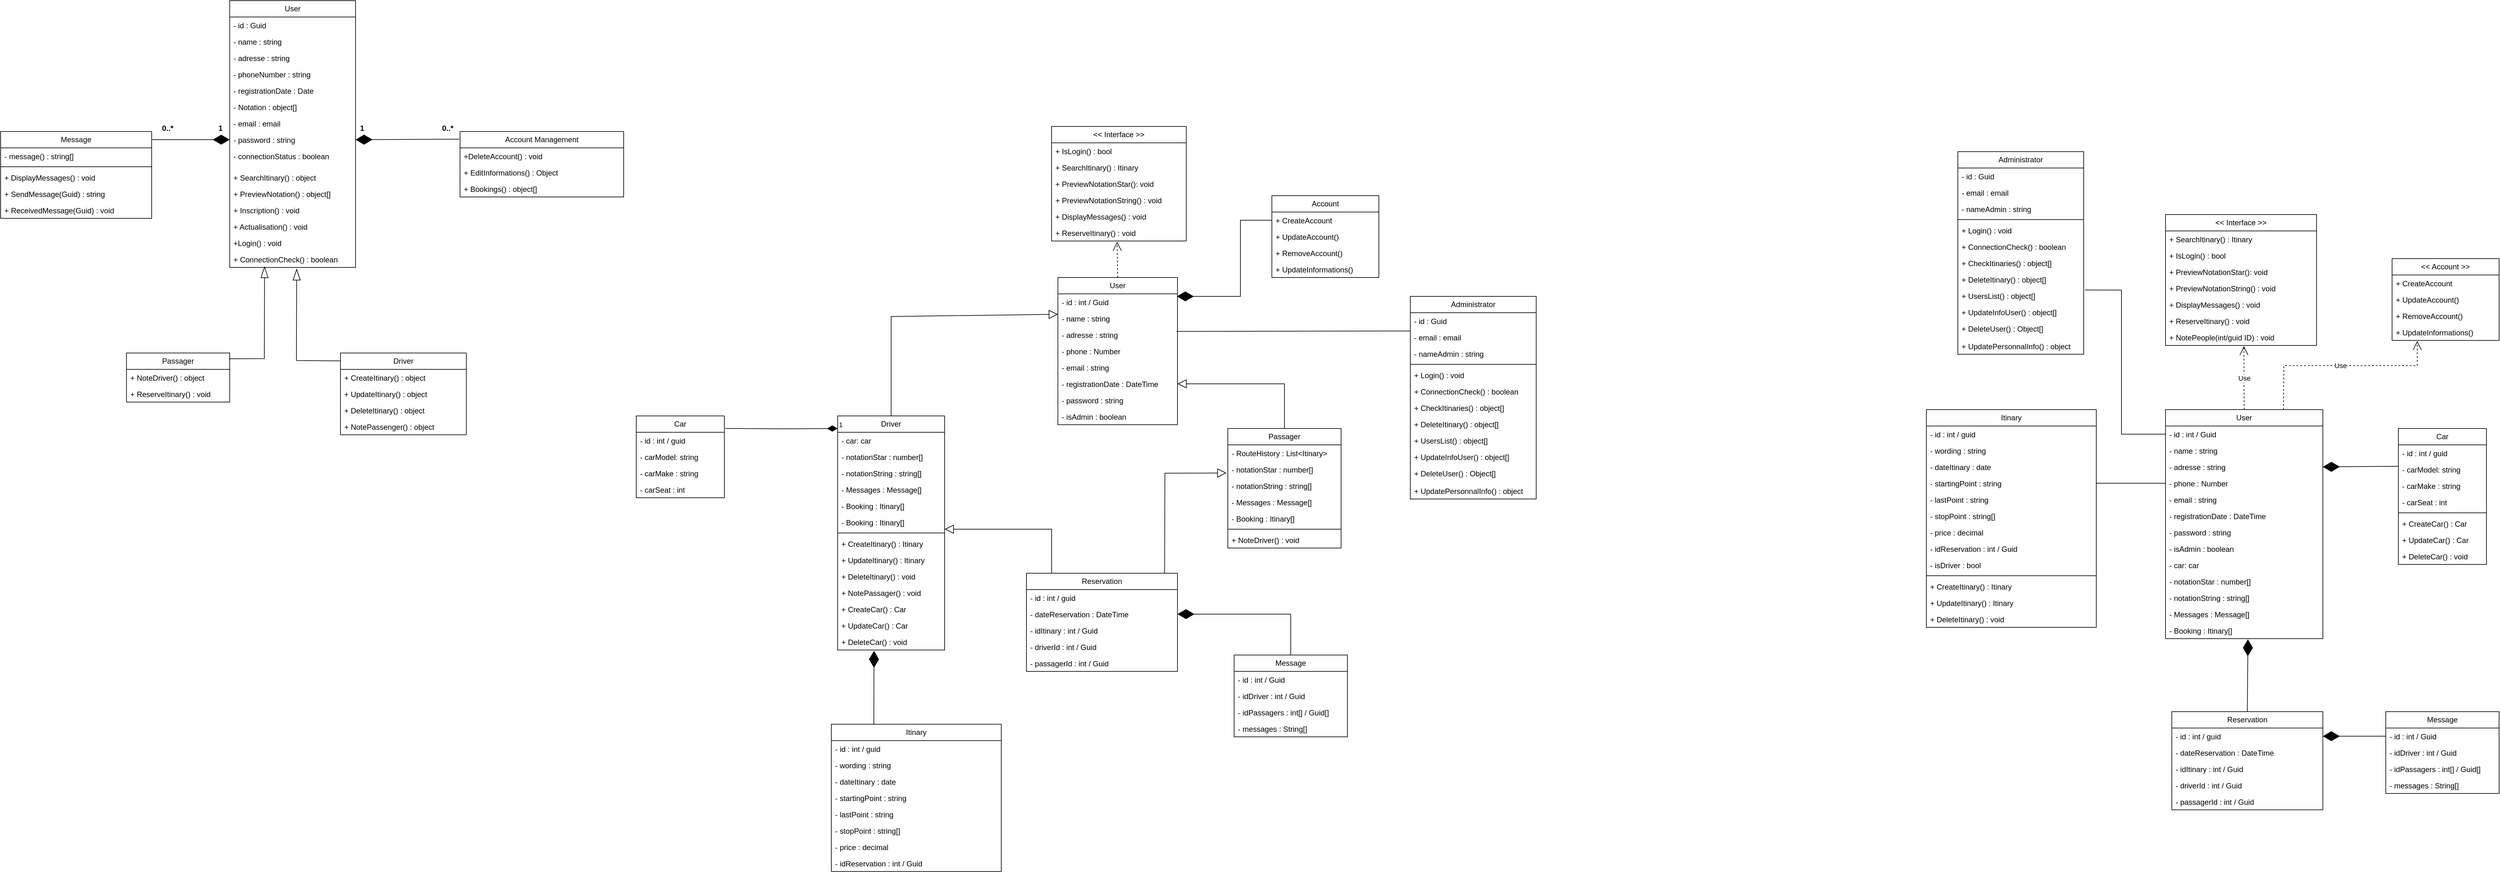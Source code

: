 <mxfile version="26.1.1">
  <diagram name="Page-1" id="EffUQz9Fc1N93kH9wc6N">
    <mxGraphModel dx="2745" dy="667" grid="1" gridSize="10" guides="0" tooltips="1" connect="1" arrows="1" fold="1" page="1" pageScale="1" pageWidth="827" pageHeight="1169" math="0" shadow="0">
      <root>
        <mxCell id="0" />
        <mxCell id="1" parent="0" />
        <mxCell id="DANqb6_CZBiQC35ufu35-10" value="Administrator" style="swimlane;fontStyle=0;childLayout=stackLayout;horizontal=1;startSize=26;fillColor=none;horizontalStack=0;resizeParent=1;resizeParentMax=0;resizeLast=0;collapsible=1;marginBottom=0;whiteSpace=wrap;html=1;" parent="1" vertex="1">
          <mxGeometry x="710" y="690" width="200" height="322" as="geometry" />
        </mxCell>
        <mxCell id="DANqb6_CZBiQC35ufu35-11" value="- id : Guid" style="text;strokeColor=none;fillColor=none;align=left;verticalAlign=top;spacingLeft=4;spacingRight=4;overflow=hidden;rotatable=0;points=[[0,0.5],[1,0.5]];portConstraint=eastwest;whiteSpace=wrap;html=1;" parent="DANqb6_CZBiQC35ufu35-10" vertex="1">
          <mxGeometry y="26" width="200" height="26" as="geometry" />
        </mxCell>
        <mxCell id="DANqb6_CZBiQC35ufu35-12" value="- email : email" style="text;strokeColor=none;fillColor=none;align=left;verticalAlign=top;spacingLeft=4;spacingRight=4;overflow=hidden;rotatable=0;points=[[0,0.5],[1,0.5]];portConstraint=eastwest;whiteSpace=wrap;html=1;" parent="DANqb6_CZBiQC35ufu35-10" vertex="1">
          <mxGeometry y="52" width="200" height="26" as="geometry" />
        </mxCell>
        <mxCell id="DANqb6_CZBiQC35ufu35-13" value="- nameAdmin : string" style="text;strokeColor=none;fillColor=none;align=left;verticalAlign=top;spacingLeft=4;spacingRight=4;overflow=hidden;rotatable=0;points=[[0,0.5],[1,0.5]];portConstraint=eastwest;whiteSpace=wrap;html=1;" parent="DANqb6_CZBiQC35ufu35-10" vertex="1">
          <mxGeometry y="78" width="200" height="26" as="geometry" />
        </mxCell>
        <mxCell id="DANqb6_CZBiQC35ufu35-17" value="" style="line;strokeWidth=1;fillColor=none;align=left;verticalAlign=middle;spacingTop=-1;spacingLeft=3;spacingRight=3;rotatable=0;labelPosition=right;points=[];portConstraint=eastwest;strokeColor=inherit;" parent="DANqb6_CZBiQC35ufu35-10" vertex="1">
          <mxGeometry y="104" width="200" height="8" as="geometry" />
        </mxCell>
        <mxCell id="DANqb6_CZBiQC35ufu35-58" value="+ Login() : void" style="text;strokeColor=none;fillColor=none;align=left;verticalAlign=top;spacingLeft=4;spacingRight=4;overflow=hidden;rotatable=0;points=[[0,0.5],[1,0.5]];portConstraint=eastwest;whiteSpace=wrap;html=1;" parent="DANqb6_CZBiQC35ufu35-10" vertex="1">
          <mxGeometry y="112" width="200" height="26" as="geometry" />
        </mxCell>
        <mxCell id="DANqb6_CZBiQC35ufu35-18" value="+ ConnectionCheck() : boolean" style="text;strokeColor=none;fillColor=none;align=left;verticalAlign=top;spacingLeft=4;spacingRight=4;overflow=hidden;rotatable=0;points=[[0,0.5],[1,0.5]];portConstraint=eastwest;whiteSpace=wrap;html=1;" parent="DANqb6_CZBiQC35ufu35-10" vertex="1">
          <mxGeometry y="138" width="200" height="26" as="geometry" />
        </mxCell>
        <mxCell id="DANqb6_CZBiQC35ufu35-59" value="+ CheckItinaries() : object[]" style="text;strokeColor=none;fillColor=none;align=left;verticalAlign=top;spacingLeft=4;spacingRight=4;overflow=hidden;rotatable=0;points=[[0,0.5],[1,0.5]];portConstraint=eastwest;whiteSpace=wrap;html=1;" parent="DANqb6_CZBiQC35ufu35-10" vertex="1">
          <mxGeometry y="164" width="200" height="26" as="geometry" />
        </mxCell>
        <mxCell id="DANqb6_CZBiQC35ufu35-64" value="+ DeleteItinary() : object[]" style="text;strokeColor=none;fillColor=none;align=left;verticalAlign=top;spacingLeft=4;spacingRight=4;overflow=hidden;rotatable=0;points=[[0,0.5],[1,0.5]];portConstraint=eastwest;whiteSpace=wrap;html=1;" parent="DANqb6_CZBiQC35ufu35-10" vertex="1">
          <mxGeometry y="190" width="200" height="26" as="geometry" />
        </mxCell>
        <mxCell id="DANqb6_CZBiQC35ufu35-60" value="+ UsersList() : object[]" style="text;strokeColor=none;fillColor=none;align=left;verticalAlign=top;spacingLeft=4;spacingRight=4;overflow=hidden;rotatable=0;points=[[0,0.5],[1,0.5]];portConstraint=eastwest;whiteSpace=wrap;html=1;" parent="DANqb6_CZBiQC35ufu35-10" vertex="1">
          <mxGeometry y="216" width="200" height="26" as="geometry" />
        </mxCell>
        <mxCell id="DANqb6_CZBiQC35ufu35-61" value="+ UpdateInfoUser() : object[]" style="text;strokeColor=none;fillColor=none;align=left;verticalAlign=top;spacingLeft=4;spacingRight=4;overflow=hidden;rotatable=0;points=[[0,0.5],[1,0.5]];portConstraint=eastwest;whiteSpace=wrap;html=1;" parent="DANqb6_CZBiQC35ufu35-10" vertex="1">
          <mxGeometry y="242" width="200" height="26" as="geometry" />
        </mxCell>
        <mxCell id="DANqb6_CZBiQC35ufu35-62" value="+ DeleteUser() : Object[]" style="text;strokeColor=none;fillColor=none;align=left;verticalAlign=top;spacingLeft=4;spacingRight=4;overflow=hidden;rotatable=0;points=[[0,0.5],[1,0.5]];portConstraint=eastwest;whiteSpace=wrap;html=1;" parent="DANqb6_CZBiQC35ufu35-10" vertex="1">
          <mxGeometry y="268" width="200" height="28" as="geometry" />
        </mxCell>
        <mxCell id="DANqb6_CZBiQC35ufu35-63" value="+ UpdatePersonnalInfo() : object" style="text;strokeColor=none;fillColor=none;align=left;verticalAlign=top;spacingLeft=4;spacingRight=4;overflow=hidden;rotatable=0;points=[[0,0.5],[1,0.5]];portConstraint=eastwest;whiteSpace=wrap;html=1;" parent="DANqb6_CZBiQC35ufu35-10" vertex="1">
          <mxGeometry y="296" width="200" height="26" as="geometry" />
        </mxCell>
        <mxCell id="p61IUgUvJJQ18MIoxZPD-1" value="Reservation" style="swimlane;fontStyle=0;childLayout=stackLayout;horizontal=1;startSize=26;fillColor=none;horizontalStack=0;resizeParent=1;resizeParentMax=0;resizeLast=0;collapsible=1;marginBottom=0;whiteSpace=wrap;html=1;" parent="1" vertex="1">
          <mxGeometry x="100" y="1130" width="240" height="156" as="geometry" />
        </mxCell>
        <mxCell id="p61IUgUvJJQ18MIoxZPD-2" value="- id : int / guid" style="text;strokeColor=none;fillColor=none;align=left;verticalAlign=top;spacingLeft=4;spacingRight=4;overflow=hidden;rotatable=0;points=[[0,0.5],[1,0.5]];portConstraint=eastwest;whiteSpace=wrap;html=1;" parent="p61IUgUvJJQ18MIoxZPD-1" vertex="1">
          <mxGeometry y="26" width="240" height="26" as="geometry" />
        </mxCell>
        <mxCell id="p61IUgUvJJQ18MIoxZPD-3" value="- dateReservation : DateTime" style="text;strokeColor=none;fillColor=none;align=left;verticalAlign=top;spacingLeft=4;spacingRight=4;overflow=hidden;rotatable=0;points=[[0,0.5],[1,0.5]];portConstraint=eastwest;whiteSpace=wrap;html=1;" parent="p61IUgUvJJQ18MIoxZPD-1" vertex="1">
          <mxGeometry y="52" width="240" height="26" as="geometry" />
        </mxCell>
        <mxCell id="p61IUgUvJJQ18MIoxZPD-11" value="- idItinary : int / Guid" style="text;strokeColor=none;fillColor=none;align=left;verticalAlign=top;spacingLeft=4;spacingRight=4;overflow=hidden;rotatable=0;points=[[0,0.5],[1,0.5]];portConstraint=eastwest;whiteSpace=wrap;html=1;" parent="p61IUgUvJJQ18MIoxZPD-1" vertex="1">
          <mxGeometry y="78" width="240" height="26" as="geometry" />
        </mxCell>
        <mxCell id="906uB7lIra841mXZyVI_-2" value="- driverId : int / Guid" style="text;strokeColor=none;fillColor=none;align=left;verticalAlign=top;spacingLeft=4;spacingRight=4;overflow=hidden;rotatable=0;points=[[0,0.5],[1,0.5]];portConstraint=eastwest;whiteSpace=wrap;html=1;" parent="p61IUgUvJJQ18MIoxZPD-1" vertex="1">
          <mxGeometry y="104" width="240" height="26" as="geometry" />
        </mxCell>
        <mxCell id="906uB7lIra841mXZyVI_-3" value="- passagerId : int / Guid" style="text;strokeColor=none;fillColor=none;align=left;verticalAlign=top;spacingLeft=4;spacingRight=4;overflow=hidden;rotatable=0;points=[[0,0.5],[1,0.5]];portConstraint=eastwest;whiteSpace=wrap;html=1;" parent="p61IUgUvJJQ18MIoxZPD-1" vertex="1">
          <mxGeometry y="130" width="240" height="26" as="geometry" />
        </mxCell>
        <mxCell id="p61IUgUvJJQ18MIoxZPD-5" value="Itinary" style="swimlane;fontStyle=0;childLayout=stackLayout;horizontal=1;startSize=26;fillColor=none;horizontalStack=0;resizeParent=1;resizeParentMax=0;resizeLast=0;collapsible=1;marginBottom=0;whiteSpace=wrap;html=1;" parent="1" vertex="1">
          <mxGeometry x="-210" y="1370" width="270" height="234" as="geometry" />
        </mxCell>
        <mxCell id="p61IUgUvJJQ18MIoxZPD-6" value="- id : int / guid" style="text;strokeColor=none;fillColor=none;align=left;verticalAlign=top;spacingLeft=4;spacingRight=4;overflow=hidden;rotatable=0;points=[[0,0.5],[1,0.5]];portConstraint=eastwest;whiteSpace=wrap;html=1;" parent="p61IUgUvJJQ18MIoxZPD-5" vertex="1">
          <mxGeometry y="26" width="270" height="26" as="geometry" />
        </mxCell>
        <mxCell id="p61IUgUvJJQ18MIoxZPD-7" value="- wording : string" style="text;strokeColor=none;fillColor=none;align=left;verticalAlign=top;spacingLeft=4;spacingRight=4;overflow=hidden;rotatable=0;points=[[0,0.5],[1,0.5]];portConstraint=eastwest;whiteSpace=wrap;html=1;" parent="p61IUgUvJJQ18MIoxZPD-5" vertex="1">
          <mxGeometry y="52" width="270" height="26" as="geometry" />
        </mxCell>
        <mxCell id="H7KpmdlffkCdqxC2eq44-50" value="- dateItinary : date" style="text;strokeColor=none;fillColor=none;align=left;verticalAlign=top;spacingLeft=4;spacingRight=4;overflow=hidden;rotatable=0;points=[[0,0.5],[1,0.5]];portConstraint=eastwest;whiteSpace=wrap;html=1;" parent="p61IUgUvJJQ18MIoxZPD-5" vertex="1">
          <mxGeometry y="78" width="270" height="26" as="geometry" />
        </mxCell>
        <mxCell id="p61IUgUvJJQ18MIoxZPD-8" value="- startingPoint : string" style="text;strokeColor=none;fillColor=none;align=left;verticalAlign=top;spacingLeft=4;spacingRight=4;overflow=hidden;rotatable=0;points=[[0,0.5],[1,0.5]];portConstraint=eastwest;whiteSpace=wrap;html=1;" parent="p61IUgUvJJQ18MIoxZPD-5" vertex="1">
          <mxGeometry y="104" width="270" height="26" as="geometry" />
        </mxCell>
        <mxCell id="p61IUgUvJJQ18MIoxZPD-9" value="- lastPoint : string" style="text;strokeColor=none;fillColor=none;align=left;verticalAlign=top;spacingLeft=4;spacingRight=4;overflow=hidden;rotatable=0;points=[[0,0.5],[1,0.5]];portConstraint=eastwest;whiteSpace=wrap;html=1;" parent="p61IUgUvJJQ18MIoxZPD-5" vertex="1">
          <mxGeometry y="130" width="270" height="26" as="geometry" />
        </mxCell>
        <mxCell id="p61IUgUvJJQ18MIoxZPD-10" value="- stopPoint : string[]" style="text;strokeColor=none;fillColor=none;align=left;verticalAlign=top;spacingLeft=4;spacingRight=4;overflow=hidden;rotatable=0;points=[[0,0.5],[1,0.5]];portConstraint=eastwest;whiteSpace=wrap;html=1;" parent="p61IUgUvJJQ18MIoxZPD-5" vertex="1">
          <mxGeometry y="156" width="270" height="26" as="geometry" />
        </mxCell>
        <mxCell id="H7KpmdlffkCdqxC2eq44-3" value="- price : decimal" style="text;strokeColor=none;fillColor=none;align=left;verticalAlign=top;spacingLeft=4;spacingRight=4;overflow=hidden;rotatable=0;points=[[0,0.5],[1,0.5]];portConstraint=eastwest;whiteSpace=wrap;html=1;" parent="p61IUgUvJJQ18MIoxZPD-5" vertex="1">
          <mxGeometry y="182" width="270" height="26" as="geometry" />
        </mxCell>
        <mxCell id="906uB7lIra841mXZyVI_-4" value="- idReservation : int / Guid" style="text;strokeColor=none;fillColor=none;align=left;verticalAlign=top;spacingLeft=4;spacingRight=4;overflow=hidden;rotatable=0;points=[[0,0.5],[1,0.5]];portConstraint=eastwest;whiteSpace=wrap;html=1;" parent="p61IUgUvJJQ18MIoxZPD-5" vertex="1">
          <mxGeometry y="208" width="270" height="26" as="geometry" />
        </mxCell>
        <mxCell id="p61IUgUvJJQ18MIoxZPD-12" value="Car" style="swimlane;fontStyle=0;childLayout=stackLayout;horizontal=1;startSize=26;fillColor=none;horizontalStack=0;resizeParent=1;resizeParentMax=0;resizeLast=0;collapsible=1;marginBottom=0;whiteSpace=wrap;html=1;" parent="1" vertex="1">
          <mxGeometry x="-520" y="880" width="140" height="130" as="geometry" />
        </mxCell>
        <mxCell id="p61IUgUvJJQ18MIoxZPD-16" value="- id : int / guid" style="text;strokeColor=none;fillColor=none;align=left;verticalAlign=top;spacingLeft=4;spacingRight=4;overflow=hidden;rotatable=0;points=[[0,0.5],[1,0.5]];portConstraint=eastwest;whiteSpace=wrap;html=1;" parent="p61IUgUvJJQ18MIoxZPD-12" vertex="1">
          <mxGeometry y="26" width="140" height="26" as="geometry" />
        </mxCell>
        <mxCell id="p61IUgUvJJQ18MIoxZPD-13" value="- carModel: string" style="text;strokeColor=none;fillColor=none;align=left;verticalAlign=top;spacingLeft=4;spacingRight=4;overflow=hidden;rotatable=0;points=[[0,0.5],[1,0.5]];portConstraint=eastwest;whiteSpace=wrap;html=1;" parent="p61IUgUvJJQ18MIoxZPD-12" vertex="1">
          <mxGeometry y="52" width="140" height="26" as="geometry" />
        </mxCell>
        <mxCell id="p61IUgUvJJQ18MIoxZPD-14" value="- carMake : string" style="text;strokeColor=none;fillColor=none;align=left;verticalAlign=top;spacingLeft=4;spacingRight=4;overflow=hidden;rotatable=0;points=[[0,0.5],[1,0.5]];portConstraint=eastwest;whiteSpace=wrap;html=1;" parent="p61IUgUvJJQ18MIoxZPD-12" vertex="1">
          <mxGeometry y="78" width="140" height="26" as="geometry" />
        </mxCell>
        <mxCell id="p61IUgUvJJQ18MIoxZPD-15" value="- carSeat : int" style="text;strokeColor=none;fillColor=none;align=left;verticalAlign=top;spacingLeft=4;spacingRight=4;overflow=hidden;rotatable=0;points=[[0,0.5],[1,0.5]];portConstraint=eastwest;whiteSpace=wrap;html=1;" parent="p61IUgUvJJQ18MIoxZPD-12" vertex="1">
          <mxGeometry y="104" width="140" height="26" as="geometry" />
        </mxCell>
        <mxCell id="H7KpmdlffkCdqxC2eq44-9" value="Driver" style="swimlane;fontStyle=0;childLayout=stackLayout;horizontal=1;startSize=26;fillColor=none;horizontalStack=0;resizeParent=1;resizeParentMax=0;resizeLast=0;collapsible=1;marginBottom=0;whiteSpace=wrap;html=1;" parent="1" vertex="1">
          <mxGeometry x="-200" y="880" width="170" height="372" as="geometry" />
        </mxCell>
        <mxCell id="H7KpmdlffkCdqxC2eq44-28" value="- car: car" style="text;strokeColor=none;fillColor=none;align=left;verticalAlign=top;spacingLeft=4;spacingRight=4;overflow=hidden;rotatable=0;points=[[0,0.5],[1,0.5]];portConstraint=eastwest;whiteSpace=wrap;html=1;" parent="H7KpmdlffkCdqxC2eq44-9" vertex="1">
          <mxGeometry y="26" width="170" height="26" as="geometry" />
        </mxCell>
        <mxCell id="H7KpmdlffkCdqxC2eq44-51" value="- notationStar : number[]" style="text;strokeColor=none;fillColor=none;align=left;verticalAlign=top;spacingLeft=4;spacingRight=4;overflow=hidden;rotatable=0;points=[[0,0.5],[1,0.5]];portConstraint=eastwest;whiteSpace=wrap;html=1;" parent="H7KpmdlffkCdqxC2eq44-9" vertex="1">
          <mxGeometry y="52" width="170" height="26" as="geometry" />
        </mxCell>
        <mxCell id="H7KpmdlffkCdqxC2eq44-53" value="- notationString : string[]" style="text;strokeColor=none;fillColor=none;align=left;verticalAlign=top;spacingLeft=4;spacingRight=4;overflow=hidden;rotatable=0;points=[[0,0.5],[1,0.5]];portConstraint=eastwest;whiteSpace=wrap;html=1;" parent="H7KpmdlffkCdqxC2eq44-9" vertex="1">
          <mxGeometry y="78" width="170" height="26" as="geometry" />
        </mxCell>
        <mxCell id="H7KpmdlffkCdqxC2eq44-57" value="- Messages : Message[]" style="text;strokeColor=none;fillColor=none;align=left;verticalAlign=top;spacingLeft=4;spacingRight=4;overflow=hidden;rotatable=0;points=[[0,0.5],[1,0.5]];portConstraint=eastwest;whiteSpace=wrap;html=1;" parent="H7KpmdlffkCdqxC2eq44-9" vertex="1">
          <mxGeometry y="104" width="170" height="26" as="geometry" />
        </mxCell>
        <mxCell id="wlY9qwZENXOFx5FHv75M-25" value="- Booking : Itinary[]" style="text;strokeColor=none;fillColor=none;align=left;verticalAlign=top;spacingLeft=4;spacingRight=4;overflow=hidden;rotatable=0;points=[[0,0.5],[1,0.5]];portConstraint=eastwest;whiteSpace=wrap;html=1;" vertex="1" parent="H7KpmdlffkCdqxC2eq44-9">
          <mxGeometry y="130" width="170" height="26" as="geometry" />
        </mxCell>
        <mxCell id="wlY9qwZENXOFx5FHv75M-11" value="- Booking : Itinary[]" style="text;strokeColor=none;fillColor=none;align=left;verticalAlign=top;spacingLeft=4;spacingRight=4;overflow=hidden;rotatable=0;points=[[0,0.5],[1,0.5]];portConstraint=eastwest;whiteSpace=wrap;html=1;" vertex="1" parent="H7KpmdlffkCdqxC2eq44-9">
          <mxGeometry y="156" width="170" height="26" as="geometry" />
        </mxCell>
        <mxCell id="H7KpmdlffkCdqxC2eq44-67" value="" style="line;strokeWidth=1;fillColor=none;align=left;verticalAlign=middle;spacingTop=-1;spacingLeft=3;spacingRight=3;rotatable=0;labelPosition=right;points=[];portConstraint=eastwest;strokeColor=inherit;" parent="H7KpmdlffkCdqxC2eq44-9" vertex="1">
          <mxGeometry y="182" width="170" height="8" as="geometry" />
        </mxCell>
        <mxCell id="H7KpmdlffkCdqxC2eq44-68" value="&lt;div&gt;+ CreateItinary() : Itinary&lt;/div&gt;" style="text;strokeColor=none;fillColor=none;align=left;verticalAlign=top;spacingLeft=4;spacingRight=4;overflow=hidden;rotatable=0;points=[[0,0.5],[1,0.5]];portConstraint=eastwest;whiteSpace=wrap;html=1;" parent="H7KpmdlffkCdqxC2eq44-9" vertex="1">
          <mxGeometry y="190" width="170" height="26" as="geometry" />
        </mxCell>
        <mxCell id="H7KpmdlffkCdqxC2eq44-69" value="+ UpdateItinary() : Itinary" style="text;strokeColor=none;fillColor=none;align=left;verticalAlign=top;spacingLeft=4;spacingRight=4;overflow=hidden;rotatable=0;points=[[0,0.5],[1,0.5]];portConstraint=eastwest;whiteSpace=wrap;html=1;" parent="H7KpmdlffkCdqxC2eq44-9" vertex="1">
          <mxGeometry y="216" width="170" height="26" as="geometry" />
        </mxCell>
        <mxCell id="H7KpmdlffkCdqxC2eq44-70" value="+ DeleteItinary() : void" style="text;strokeColor=none;fillColor=none;align=left;verticalAlign=top;spacingLeft=4;spacingRight=4;overflow=hidden;rotatable=0;points=[[0,0.5],[1,0.5]];portConstraint=eastwest;whiteSpace=wrap;html=1;" parent="H7KpmdlffkCdqxC2eq44-9" vertex="1">
          <mxGeometry y="242" width="170" height="26" as="geometry" />
        </mxCell>
        <mxCell id="H7KpmdlffkCdqxC2eq44-71" value="+ NotePassager() : void" style="text;strokeColor=none;fillColor=none;align=left;verticalAlign=top;spacingLeft=4;spacingRight=4;overflow=hidden;rotatable=0;points=[[0,0.5],[1,0.5]];portConstraint=eastwest;whiteSpace=wrap;html=1;" parent="H7KpmdlffkCdqxC2eq44-9" vertex="1">
          <mxGeometry y="268" width="170" height="26" as="geometry" />
        </mxCell>
        <mxCell id="H7KpmdlffkCdqxC2eq44-72" value="+ CreateCar() : Car" style="text;strokeColor=none;fillColor=none;align=left;verticalAlign=top;spacingLeft=4;spacingRight=4;overflow=hidden;rotatable=0;points=[[0,0.5],[1,0.5]];portConstraint=eastwest;whiteSpace=wrap;html=1;" parent="H7KpmdlffkCdqxC2eq44-9" vertex="1">
          <mxGeometry y="294" width="170" height="26" as="geometry" />
        </mxCell>
        <mxCell id="H7KpmdlffkCdqxC2eq44-73" value="+ UpdateCar() : Car" style="text;strokeColor=none;fillColor=none;align=left;verticalAlign=top;spacingLeft=4;spacingRight=4;overflow=hidden;rotatable=0;points=[[0,0.5],[1,0.5]];portConstraint=eastwest;whiteSpace=wrap;html=1;" parent="H7KpmdlffkCdqxC2eq44-9" vertex="1">
          <mxGeometry y="320" width="170" height="26" as="geometry" />
        </mxCell>
        <mxCell id="wlY9qwZENXOFx5FHv75M-26" value="+ DeleteCar() : void" style="text;strokeColor=none;fillColor=none;align=left;verticalAlign=top;spacingLeft=4;spacingRight=4;overflow=hidden;rotatable=0;points=[[0,0.5],[1,0.5]];portConstraint=eastwest;whiteSpace=wrap;html=1;" vertex="1" parent="H7KpmdlffkCdqxC2eq44-9">
          <mxGeometry y="346" width="170" height="26" as="geometry" />
        </mxCell>
        <mxCell id="H7KpmdlffkCdqxC2eq44-16" value="Passager" style="swimlane;fontStyle=0;childLayout=stackLayout;horizontal=1;startSize=26;fillColor=none;horizontalStack=0;resizeParent=1;resizeParentMax=0;resizeLast=0;collapsible=1;marginBottom=0;whiteSpace=wrap;html=1;" parent="1" vertex="1">
          <mxGeometry x="420" y="900" width="180" height="190" as="geometry" />
        </mxCell>
        <mxCell id="H7KpmdlffkCdqxC2eq44-35" value="- RouteHistory : List&amp;lt;Itinary&amp;gt;" style="text;strokeColor=none;fillColor=none;align=left;verticalAlign=top;spacingLeft=4;spacingRight=4;overflow=hidden;rotatable=0;points=[[0,0.5],[1,0.5]];portConstraint=eastwest;whiteSpace=wrap;html=1;" parent="H7KpmdlffkCdqxC2eq44-16" vertex="1">
          <mxGeometry y="26" width="180" height="26" as="geometry" />
        </mxCell>
        <mxCell id="H7KpmdlffkCdqxC2eq44-52" value="- notationStar : number[]" style="text;strokeColor=none;fillColor=none;align=left;verticalAlign=top;spacingLeft=4;spacingRight=4;overflow=hidden;rotatable=0;points=[[0,0.5],[1,0.5]];portConstraint=eastwest;whiteSpace=wrap;html=1;" parent="H7KpmdlffkCdqxC2eq44-16" vertex="1">
          <mxGeometry y="52" width="180" height="26" as="geometry" />
        </mxCell>
        <mxCell id="H7KpmdlffkCdqxC2eq44-54" value="- notationString : string[]" style="text;strokeColor=none;fillColor=none;align=left;verticalAlign=top;spacingLeft=4;spacingRight=4;overflow=hidden;rotatable=0;points=[[0,0.5],[1,0.5]];portConstraint=eastwest;whiteSpace=wrap;html=1;" parent="H7KpmdlffkCdqxC2eq44-16" vertex="1">
          <mxGeometry y="78" width="180" height="26" as="geometry" />
        </mxCell>
        <mxCell id="H7KpmdlffkCdqxC2eq44-59" value="- Messages : Message[]" style="text;strokeColor=none;fillColor=none;align=left;verticalAlign=top;spacingLeft=4;spacingRight=4;overflow=hidden;rotatable=0;points=[[0,0.5],[1,0.5]];portConstraint=eastwest;whiteSpace=wrap;html=1;" parent="H7KpmdlffkCdqxC2eq44-16" vertex="1">
          <mxGeometry y="104" width="180" height="26" as="geometry" />
        </mxCell>
        <mxCell id="wlY9qwZENXOFx5FHv75M-12" value="- Booking : Itinary[]" style="text;strokeColor=none;fillColor=none;align=left;verticalAlign=top;spacingLeft=4;spacingRight=4;overflow=hidden;rotatable=0;points=[[0,0.5],[1,0.5]];portConstraint=eastwest;whiteSpace=wrap;html=1;" vertex="1" parent="H7KpmdlffkCdqxC2eq44-16">
          <mxGeometry y="130" width="180" height="26" as="geometry" />
        </mxCell>
        <mxCell id="H7KpmdlffkCdqxC2eq44-74" value="" style="line;strokeWidth=1;fillColor=none;align=left;verticalAlign=middle;spacingTop=-1;spacingLeft=3;spacingRight=3;rotatable=0;labelPosition=right;points=[];portConstraint=eastwest;strokeColor=inherit;" parent="H7KpmdlffkCdqxC2eq44-16" vertex="1">
          <mxGeometry y="156" width="180" height="8" as="geometry" />
        </mxCell>
        <mxCell id="H7KpmdlffkCdqxC2eq44-75" value="+ NoteDriver() : void" style="text;strokeColor=none;fillColor=none;align=left;verticalAlign=top;spacingLeft=4;spacingRight=4;overflow=hidden;rotatable=0;points=[[0,0.5],[1,0.5]];portConstraint=eastwest;whiteSpace=wrap;html=1;" parent="H7KpmdlffkCdqxC2eq44-16" vertex="1">
          <mxGeometry y="164" width="180" height="26" as="geometry" />
        </mxCell>
        <mxCell id="H7KpmdlffkCdqxC2eq44-24" value="User" style="swimlane;fontStyle=0;childLayout=stackLayout;horizontal=1;startSize=26;fillColor=none;horizontalStack=0;resizeParent=1;resizeParentMax=0;resizeLast=0;collapsible=1;marginBottom=0;whiteSpace=wrap;html=1;" parent="1" vertex="1">
          <mxGeometry x="150" y="660" width="190" height="234" as="geometry" />
        </mxCell>
        <mxCell id="H7KpmdlffkCdqxC2eq44-11" value="- id : int / Guid" style="text;strokeColor=none;fillColor=none;align=left;verticalAlign=top;spacingLeft=4;spacingRight=4;overflow=hidden;rotatable=0;points=[[0,0.5],[1,0.5]];portConstraint=eastwest;whiteSpace=wrap;html=1;" parent="H7KpmdlffkCdqxC2eq44-24" vertex="1">
          <mxGeometry y="26" width="190" height="26" as="geometry" />
        </mxCell>
        <mxCell id="H7KpmdlffkCdqxC2eq44-25" value="- name : string" style="text;strokeColor=none;fillColor=none;align=left;verticalAlign=top;spacingLeft=4;spacingRight=4;overflow=hidden;rotatable=0;points=[[0,0.5],[1,0.5]];portConstraint=eastwest;whiteSpace=wrap;html=1;" parent="H7KpmdlffkCdqxC2eq44-24" vertex="1">
          <mxGeometry y="52" width="190" height="26" as="geometry" />
        </mxCell>
        <mxCell id="H7KpmdlffkCdqxC2eq44-26" value="- adresse : string" style="text;strokeColor=none;fillColor=none;align=left;verticalAlign=top;spacingLeft=4;spacingRight=4;overflow=hidden;rotatable=0;points=[[0,0.5],[1,0.5]];portConstraint=eastwest;whiteSpace=wrap;html=1;" parent="H7KpmdlffkCdqxC2eq44-24" vertex="1">
          <mxGeometry y="78" width="190" height="26" as="geometry" />
        </mxCell>
        <mxCell id="H7KpmdlffkCdqxC2eq44-27" value="- phone : Number" style="text;strokeColor=none;fillColor=none;align=left;verticalAlign=top;spacingLeft=4;spacingRight=4;overflow=hidden;rotatable=0;points=[[0,0.5],[1,0.5]];portConstraint=eastwest;whiteSpace=wrap;html=1;" parent="H7KpmdlffkCdqxC2eq44-24" vertex="1">
          <mxGeometry y="104" width="190" height="26" as="geometry" />
        </mxCell>
        <mxCell id="H7KpmdlffkCdqxC2eq44-30" value="- email : string" style="text;strokeColor=none;fillColor=none;align=left;verticalAlign=top;spacingLeft=4;spacingRight=4;overflow=hidden;rotatable=0;points=[[0,0.5],[1,0.5]];portConstraint=eastwest;whiteSpace=wrap;html=1;" parent="H7KpmdlffkCdqxC2eq44-24" vertex="1">
          <mxGeometry y="130" width="190" height="26" as="geometry" />
        </mxCell>
        <mxCell id="H7KpmdlffkCdqxC2eq44-29" value="- registrationDate : DateTime" style="text;strokeColor=none;fillColor=none;align=left;verticalAlign=top;spacingLeft=4;spacingRight=4;overflow=hidden;rotatable=0;points=[[0,0.5],[1,0.5]];portConstraint=eastwest;whiteSpace=wrap;html=1;" parent="H7KpmdlffkCdqxC2eq44-24" vertex="1">
          <mxGeometry y="156" width="190" height="26" as="geometry" />
        </mxCell>
        <mxCell id="H7KpmdlffkCdqxC2eq44-36" value="- password : string" style="text;strokeColor=none;fillColor=none;align=left;verticalAlign=top;spacingLeft=4;spacingRight=4;overflow=hidden;rotatable=0;points=[[0,0.5],[1,0.5]];portConstraint=eastwest;whiteSpace=wrap;html=1;" parent="H7KpmdlffkCdqxC2eq44-24" vertex="1">
          <mxGeometry y="182" width="190" height="26" as="geometry" />
        </mxCell>
        <mxCell id="H7KpmdlffkCdqxC2eq44-37" value="- isAdmin : boolean" style="text;strokeColor=none;fillColor=none;align=left;verticalAlign=top;spacingLeft=4;spacingRight=4;overflow=hidden;rotatable=0;points=[[0,0.5],[1,0.5]];portConstraint=eastwest;whiteSpace=wrap;html=1;" parent="H7KpmdlffkCdqxC2eq44-24" vertex="1">
          <mxGeometry y="208" width="190" height="26" as="geometry" />
        </mxCell>
        <mxCell id="H7KpmdlffkCdqxC2eq44-38" value="&amp;lt;&amp;lt; Interface &amp;gt;&amp;gt;" style="swimlane;fontStyle=0;childLayout=stackLayout;horizontal=1;startSize=26;fillColor=none;horizontalStack=0;resizeParent=1;resizeParentMax=0;resizeLast=0;collapsible=1;marginBottom=0;whiteSpace=wrap;html=1;" parent="1" vertex="1">
          <mxGeometry x="140" y="420" width="214" height="182" as="geometry" />
        </mxCell>
        <mxCell id="H7KpmdlffkCdqxC2eq44-39" value="+ IsLogin() : bool" style="text;strokeColor=none;fillColor=none;align=left;verticalAlign=top;spacingLeft=4;spacingRight=4;overflow=hidden;rotatable=0;points=[[0,0.5],[1,0.5]];portConstraint=eastwest;whiteSpace=wrap;html=1;" parent="H7KpmdlffkCdqxC2eq44-38" vertex="1">
          <mxGeometry y="26" width="214" height="26" as="geometry" />
        </mxCell>
        <mxCell id="H7KpmdlffkCdqxC2eq44-40" value="+ SearchItinary() : Itinary" style="text;strokeColor=none;fillColor=none;align=left;verticalAlign=top;spacingLeft=4;spacingRight=4;overflow=hidden;rotatable=0;points=[[0,0.5],[1,0.5]];portConstraint=eastwest;whiteSpace=wrap;html=1;" parent="H7KpmdlffkCdqxC2eq44-38" vertex="1">
          <mxGeometry y="52" width="214" height="26" as="geometry" />
        </mxCell>
        <mxCell id="H7KpmdlffkCdqxC2eq44-55" value="+ PreviewNotationStar(): void" style="text;strokeColor=none;fillColor=none;align=left;verticalAlign=top;spacingLeft=4;spacingRight=4;overflow=hidden;rotatable=0;points=[[0,0.5],[1,0.5]];portConstraint=eastwest;whiteSpace=wrap;html=1;" parent="H7KpmdlffkCdqxC2eq44-38" vertex="1">
          <mxGeometry y="78" width="214" height="26" as="geometry" />
        </mxCell>
        <mxCell id="H7KpmdlffkCdqxC2eq44-56" value="+ PreviewNotationString() : void" style="text;strokeColor=none;fillColor=none;align=left;verticalAlign=top;spacingLeft=4;spacingRight=4;overflow=hidden;rotatable=0;points=[[0,0.5],[1,0.5]];portConstraint=eastwest;whiteSpace=wrap;html=1;" parent="H7KpmdlffkCdqxC2eq44-38" vertex="1">
          <mxGeometry y="104" width="214" height="26" as="geometry" />
        </mxCell>
        <mxCell id="H7KpmdlffkCdqxC2eq44-60" value="+ DisplayMessages() : void" style="text;strokeColor=none;fillColor=none;align=left;verticalAlign=top;spacingLeft=4;spacingRight=4;overflow=hidden;rotatable=0;points=[[0,0.5],[1,0.5]];portConstraint=eastwest;whiteSpace=wrap;html=1;" parent="H7KpmdlffkCdqxC2eq44-38" vertex="1">
          <mxGeometry y="130" width="214" height="26" as="geometry" />
        </mxCell>
        <mxCell id="H7KpmdlffkCdqxC2eq44-76" value="+ ReserveItinary() : void" style="text;strokeColor=none;fillColor=none;align=left;verticalAlign=top;spacingLeft=4;spacingRight=4;overflow=hidden;rotatable=0;points=[[0,0.5],[1,0.5]];portConstraint=eastwest;whiteSpace=wrap;html=1;" parent="H7KpmdlffkCdqxC2eq44-38" vertex="1">
          <mxGeometry y="156" width="214" height="26" as="geometry" />
        </mxCell>
        <mxCell id="H7KpmdlffkCdqxC2eq44-43" value="" style="endArrow=open;endSize=12;dashed=1;html=1;rounded=0;exitX=0.5;exitY=0;exitDx=0;exitDy=0;entryX=0.486;entryY=1.051;entryDx=0;entryDy=0;entryPerimeter=0;" parent="1" source="H7KpmdlffkCdqxC2eq44-24" target="H7KpmdlffkCdqxC2eq44-76" edge="1">
          <mxGeometry width="160" relative="1" as="geometry">
            <mxPoint x="1410" y="970" as="sourcePoint" />
            <mxPoint x="247" y="630" as="targetPoint" />
          </mxGeometry>
        </mxCell>
        <mxCell id="H7KpmdlffkCdqxC2eq44-47" value="" style="endArrow=block;endSize=12;html=1;rounded=0;exitX=0.5;exitY=0;exitDx=0;exitDy=0;entryX=1;entryY=0.5;entryDx=0;entryDy=0;endFill=0;" parent="1" source="H7KpmdlffkCdqxC2eq44-16" target="H7KpmdlffkCdqxC2eq44-29" edge="1">
          <mxGeometry width="160" relative="1" as="geometry">
            <mxPoint x="1379.5" y="830" as="sourcePoint" />
            <mxPoint x="1330" y="810" as="targetPoint" />
            <Array as="points">
              <mxPoint x="510" y="829" />
            </Array>
          </mxGeometry>
        </mxCell>
        <mxCell id="H7KpmdlffkCdqxC2eq44-48" value="" style="endArrow=block;endSize=12;html=1;rounded=0;exitX=0.5;exitY=0;exitDx=0;exitDy=0;entryX=0;entryY=0.25;entryDx=0;entryDy=0;startArrow=none;startFill=0;endFill=0;" parent="1" source="H7KpmdlffkCdqxC2eq44-9" target="H7KpmdlffkCdqxC2eq44-24" edge="1">
          <mxGeometry width="160" relative="1" as="geometry">
            <mxPoint x="939.5" y="840" as="sourcePoint" />
            <mxPoint x="939.5" y="718" as="targetPoint" />
            <Array as="points">
              <mxPoint x="-115" y="722" />
            </Array>
          </mxGeometry>
        </mxCell>
        <mxCell id="H7KpmdlffkCdqxC2eq44-61" value="Message" style="swimlane;fontStyle=0;childLayout=stackLayout;horizontal=1;startSize=26;fillColor=none;horizontalStack=0;resizeParent=1;resizeParentMax=0;resizeLast=0;collapsible=1;marginBottom=0;whiteSpace=wrap;html=1;" parent="1" vertex="1">
          <mxGeometry x="430" y="1260" width="180" height="130" as="geometry" />
        </mxCell>
        <mxCell id="H7KpmdlffkCdqxC2eq44-62" value="- id : int / Guid" style="text;strokeColor=none;fillColor=none;align=left;verticalAlign=top;spacingLeft=4;spacingRight=4;overflow=hidden;rotatable=0;points=[[0,0.5],[1,0.5]];portConstraint=eastwest;whiteSpace=wrap;html=1;" parent="H7KpmdlffkCdqxC2eq44-61" vertex="1">
          <mxGeometry y="26" width="180" height="26" as="geometry" />
        </mxCell>
        <mxCell id="H7KpmdlffkCdqxC2eq44-63" value="- idDriver : int / Guid" style="text;strokeColor=none;fillColor=none;align=left;verticalAlign=top;spacingLeft=4;spacingRight=4;overflow=hidden;rotatable=0;points=[[0,0.5],[1,0.5]];portConstraint=eastwest;whiteSpace=wrap;html=1;" parent="H7KpmdlffkCdqxC2eq44-61" vertex="1">
          <mxGeometry y="52" width="180" height="26" as="geometry" />
        </mxCell>
        <mxCell id="H7KpmdlffkCdqxC2eq44-64" value="- idPassagers : int[] / Guid[]" style="text;strokeColor=none;fillColor=none;align=left;verticalAlign=top;spacingLeft=4;spacingRight=4;overflow=hidden;rotatable=0;points=[[0,0.5],[1,0.5]];portConstraint=eastwest;whiteSpace=wrap;html=1;" parent="H7KpmdlffkCdqxC2eq44-61" vertex="1">
          <mxGeometry y="78" width="180" height="26" as="geometry" />
        </mxCell>
        <mxCell id="H7KpmdlffkCdqxC2eq44-66" value="- messages : String[]" style="text;strokeColor=none;fillColor=none;align=left;verticalAlign=top;spacingLeft=4;spacingRight=4;overflow=hidden;rotatable=0;points=[[0,0.5],[1,0.5]];portConstraint=eastwest;whiteSpace=wrap;html=1;" parent="H7KpmdlffkCdqxC2eq44-61" vertex="1">
          <mxGeometry y="104" width="180" height="26" as="geometry" />
        </mxCell>
        <mxCell id="wlY9qwZENXOFx5FHv75M-1" value="Account" style="swimlane;fontStyle=0;childLayout=stackLayout;horizontal=1;startSize=26;fillColor=none;horizontalStack=0;resizeParent=1;resizeParentMax=0;resizeLast=0;collapsible=1;marginBottom=0;whiteSpace=wrap;html=1;" vertex="1" parent="1">
          <mxGeometry x="490" y="530" width="170" height="130" as="geometry" />
        </mxCell>
        <mxCell id="wlY9qwZENXOFx5FHv75M-2" value="+ CreateAccount" style="text;strokeColor=none;fillColor=none;align=left;verticalAlign=top;spacingLeft=4;spacingRight=4;overflow=hidden;rotatable=0;points=[[0,0.5],[1,0.5]];portConstraint=eastwest;whiteSpace=wrap;html=1;" vertex="1" parent="wlY9qwZENXOFx5FHv75M-1">
          <mxGeometry y="26" width="170" height="26" as="geometry" />
        </mxCell>
        <mxCell id="wlY9qwZENXOFx5FHv75M-3" value="+ UpdateAccount()" style="text;strokeColor=none;fillColor=none;align=left;verticalAlign=top;spacingLeft=4;spacingRight=4;overflow=hidden;rotatable=0;points=[[0,0.5],[1,0.5]];portConstraint=eastwest;whiteSpace=wrap;html=1;" vertex="1" parent="wlY9qwZENXOFx5FHv75M-1">
          <mxGeometry y="52" width="170" height="26" as="geometry" />
        </mxCell>
        <mxCell id="wlY9qwZENXOFx5FHv75M-4" value="+ RemoveAccount()" style="text;strokeColor=none;fillColor=none;align=left;verticalAlign=top;spacingLeft=4;spacingRight=4;overflow=hidden;rotatable=0;points=[[0,0.5],[1,0.5]];portConstraint=eastwest;whiteSpace=wrap;html=1;" vertex="1" parent="wlY9qwZENXOFx5FHv75M-1">
          <mxGeometry y="78" width="170" height="26" as="geometry" />
        </mxCell>
        <mxCell id="wlY9qwZENXOFx5FHv75M-9" value="+ UpdateInformations()" style="text;strokeColor=none;fillColor=none;align=left;verticalAlign=top;spacingLeft=4;spacingRight=4;overflow=hidden;rotatable=0;points=[[0,0.5],[1,0.5]];portConstraint=eastwest;whiteSpace=wrap;html=1;" vertex="1" parent="wlY9qwZENXOFx5FHv75M-1">
          <mxGeometry y="104" width="170" height="26" as="geometry" />
        </mxCell>
        <mxCell id="wlY9qwZENXOFx5FHv75M-14" value="" style="group" vertex="1" connectable="0" parent="1">
          <mxGeometry x="-1530" y="220" width="990" height="690" as="geometry" />
        </mxCell>
        <mxCell id="DANqb6_CZBiQC35ufu35-1" value="User" style="swimlane;fontStyle=0;childLayout=stackLayout;horizontal=1;startSize=26;fillColor=none;horizontalStack=0;resizeParent=1;resizeParentMax=0;resizeLast=0;collapsible=1;marginBottom=0;whiteSpace=wrap;html=1;" parent="wlY9qwZENXOFx5FHv75M-14" vertex="1">
          <mxGeometry x="364" width="200" height="424" as="geometry" />
        </mxCell>
        <mxCell id="wlY9qwZENXOFx5FHv75M-13" value="" style="group" vertex="1" connectable="0" parent="DANqb6_CZBiQC35ufu35-1">
          <mxGeometry y="26" width="200" height="398" as="geometry" />
        </mxCell>
        <mxCell id="DANqb6_CZBiQC35ufu35-2" value="- id : Guid" style="text;strokeColor=none;fillColor=none;align=left;verticalAlign=top;spacingLeft=4;spacingRight=4;overflow=hidden;rotatable=0;points=[[0,0.5],[1,0.5]];portConstraint=eastwest;whiteSpace=wrap;html=1;" parent="wlY9qwZENXOFx5FHv75M-13" vertex="1">
          <mxGeometry width="200" height="26" as="geometry" />
        </mxCell>
        <mxCell id="DANqb6_CZBiQC35ufu35-19" value="- name : string" style="text;strokeColor=none;fillColor=none;align=left;verticalAlign=top;spacingLeft=4;spacingRight=4;overflow=hidden;rotatable=0;points=[[0,0.5],[1,0.5]];portConstraint=eastwest;whiteSpace=wrap;html=1;" parent="wlY9qwZENXOFx5FHv75M-13" vertex="1">
          <mxGeometry y="26" width="200" height="26" as="geometry" />
        </mxCell>
        <mxCell id="DANqb6_CZBiQC35ufu35-31" value="- adresse : string" style="text;strokeColor=none;fillColor=none;align=left;verticalAlign=top;spacingLeft=4;spacingRight=4;overflow=hidden;rotatable=0;points=[[0,0.5],[1,0.5]];portConstraint=eastwest;whiteSpace=wrap;html=1;" parent="wlY9qwZENXOFx5FHv75M-13" vertex="1">
          <mxGeometry y="52" width="200" height="26" as="geometry" />
        </mxCell>
        <mxCell id="DANqb6_CZBiQC35ufu35-9" value="- phoneNumber : string" style="text;strokeColor=none;fillColor=none;align=left;verticalAlign=top;spacingLeft=4;spacingRight=4;overflow=hidden;rotatable=0;points=[[0,0.5],[1,0.5]];portConstraint=eastwest;whiteSpace=wrap;html=1;" parent="wlY9qwZENXOFx5FHv75M-13" vertex="1">
          <mxGeometry y="78" width="200" height="26" as="geometry" />
        </mxCell>
        <mxCell id="DANqb6_CZBiQC35ufu35-5" value="- registrationDate : Date " style="text;strokeColor=none;fillColor=none;align=left;verticalAlign=top;spacingLeft=4;spacingRight=4;overflow=hidden;rotatable=0;points=[[0,0.5],[1,0.5]];portConstraint=eastwest;whiteSpace=wrap;html=1;" parent="wlY9qwZENXOFx5FHv75M-13" vertex="1">
          <mxGeometry y="104" width="200" height="26" as="geometry" />
        </mxCell>
        <mxCell id="DANqb6_CZBiQC35ufu35-36" value="- Notation : object[]" style="text;strokeColor=none;fillColor=none;align=left;verticalAlign=top;spacingLeft=4;spacingRight=4;overflow=hidden;rotatable=0;points=[[0,0.5],[1,0.5]];portConstraint=eastwest;whiteSpace=wrap;html=1;" parent="wlY9qwZENXOFx5FHv75M-13" vertex="1">
          <mxGeometry y="130" width="200" height="26" as="geometry" />
        </mxCell>
        <mxCell id="DANqb6_CZBiQC35ufu35-8" value="- email : email" style="text;strokeColor=none;fillColor=none;align=left;verticalAlign=top;spacingLeft=4;spacingRight=4;overflow=hidden;rotatable=0;points=[[0,0.5],[1,0.5]];portConstraint=eastwest;whiteSpace=wrap;html=1;" parent="wlY9qwZENXOFx5FHv75M-13" vertex="1">
          <mxGeometry y="156" width="200" height="26" as="geometry" />
        </mxCell>
        <mxCell id="DANqb6_CZBiQC35ufu35-3" value="- password : string" style="text;strokeColor=none;fillColor=none;align=left;verticalAlign=top;spacingLeft=4;spacingRight=4;overflow=hidden;rotatable=0;points=[[0,0.5],[1,0.5]];portConstraint=eastwest;whiteSpace=wrap;html=1;" parent="wlY9qwZENXOFx5FHv75M-13" vertex="1">
          <mxGeometry y="182" width="200" height="26" as="geometry" />
        </mxCell>
        <mxCell id="DANqb6_CZBiQC35ufu35-4" value="- connectionStatus : boolean" style="text;strokeColor=none;fillColor=none;align=left;verticalAlign=top;spacingLeft=4;spacingRight=4;overflow=hidden;rotatable=0;points=[[0,0.5],[1,0.5]];portConstraint=eastwest;whiteSpace=wrap;html=1;" parent="wlY9qwZENXOFx5FHv75M-13" vertex="1">
          <mxGeometry y="208" width="200" height="26" as="geometry" />
        </mxCell>
        <mxCell id="DANqb6_CZBiQC35ufu35-7" value="" style="line;strokeWidth=1;fillColor=none;align=left;verticalAlign=middle;spacingTop=-1;spacingLeft=3;spacingRight=3;rotatable=0;labelPosition=right;points=[];portConstraint=eastwest;strokeColor=inherit;" parent="wlY9qwZENXOFx5FHv75M-13" vertex="1">
          <mxGeometry y="234" width="200" height="8" as="geometry" />
        </mxCell>
        <mxCell id="DANqb6_CZBiQC35ufu35-39" value="+ SearchItinary() : object" style="text;strokeColor=none;fillColor=none;align=left;verticalAlign=top;spacingLeft=4;spacingRight=4;overflow=hidden;rotatable=0;points=[[0,0.5],[1,0.5]];portConstraint=eastwest;whiteSpace=wrap;html=1;" parent="wlY9qwZENXOFx5FHv75M-13" vertex="1">
          <mxGeometry y="242" width="200" height="26" as="geometry" />
        </mxCell>
        <mxCell id="DANqb6_CZBiQC35ufu35-38" value="+ PreviewNotation() : object[]" style="text;strokeColor=none;fillColor=none;align=left;verticalAlign=top;spacingLeft=4;spacingRight=4;overflow=hidden;rotatable=0;points=[[0,0.5],[1,0.5]];portConstraint=eastwest;whiteSpace=wrap;html=1;" parent="wlY9qwZENXOFx5FHv75M-13" vertex="1">
          <mxGeometry y="268" width="200" height="26" as="geometry" />
        </mxCell>
        <mxCell id="DANqb6_CZBiQC35ufu35-33" value="+ Inscription() : void" style="text;strokeColor=none;fillColor=none;align=left;verticalAlign=top;spacingLeft=4;spacingRight=4;overflow=hidden;rotatable=0;points=[[0,0.5],[1,0.5]];portConstraint=eastwest;whiteSpace=wrap;html=1;" parent="wlY9qwZENXOFx5FHv75M-13" vertex="1">
          <mxGeometry y="294" width="200" height="26" as="geometry" />
        </mxCell>
        <mxCell id="DANqb6_CZBiQC35ufu35-34" value="+ Actualisation() : void" style="text;strokeColor=none;fillColor=none;align=left;verticalAlign=top;spacingLeft=4;spacingRight=4;overflow=hidden;rotatable=0;points=[[0,0.5],[1,0.5]];portConstraint=eastwest;whiteSpace=wrap;html=1;" parent="wlY9qwZENXOFx5FHv75M-13" vertex="1">
          <mxGeometry y="320" width="200" height="26" as="geometry" />
        </mxCell>
        <mxCell id="DANqb6_CZBiQC35ufu35-32" value="+Login() : void" style="text;strokeColor=none;fillColor=none;align=left;verticalAlign=top;spacingLeft=4;spacingRight=4;overflow=hidden;rotatable=0;points=[[0,0.5],[1,0.5]];portConstraint=eastwest;whiteSpace=wrap;html=1;" parent="wlY9qwZENXOFx5FHv75M-13" vertex="1">
          <mxGeometry y="346" width="200" height="26" as="geometry" />
        </mxCell>
        <mxCell id="DANqb6_CZBiQC35ufu35-6" value="+ ConnectionCheck() : boolean" style="text;strokeColor=none;fillColor=none;align=left;verticalAlign=top;spacingLeft=4;spacingRight=4;overflow=hidden;rotatable=0;points=[[0,0.5],[1,0.5]];portConstraint=eastwest;whiteSpace=wrap;html=1;" parent="wlY9qwZENXOFx5FHv75M-13" vertex="1">
          <mxGeometry y="372" width="200" height="26" as="geometry" />
        </mxCell>
        <mxCell id="DANqb6_CZBiQC35ufu35-21" value="Passager" style="swimlane;fontStyle=0;childLayout=stackLayout;horizontal=1;startSize=26;fillColor=none;horizontalStack=0;resizeParent=1;resizeParentMax=0;resizeLast=0;collapsible=1;marginBottom=0;whiteSpace=wrap;html=1;" parent="wlY9qwZENXOFx5FHv75M-14" vertex="1">
          <mxGeometry x="200" y="560" width="164" height="78" as="geometry" />
        </mxCell>
        <mxCell id="DANqb6_CZBiQC35ufu35-22" value="+ NoteDriver() : object" style="text;strokeColor=none;fillColor=none;align=left;verticalAlign=top;spacingLeft=4;spacingRight=4;overflow=hidden;rotatable=0;points=[[0,0.5],[1,0.5]];portConstraint=eastwest;whiteSpace=wrap;html=1;" parent="DANqb6_CZBiQC35ufu35-21" vertex="1">
          <mxGeometry y="26" width="164" height="26" as="geometry" />
        </mxCell>
        <mxCell id="DANqb6_CZBiQC35ufu35-24" value="+ ReserveItinary() : void" style="text;strokeColor=none;fillColor=none;align=left;verticalAlign=top;spacingLeft=4;spacingRight=4;overflow=hidden;rotatable=0;points=[[0,0.5],[1,0.5]];portConstraint=eastwest;whiteSpace=wrap;html=1;" parent="DANqb6_CZBiQC35ufu35-21" vertex="1">
          <mxGeometry y="52" width="164" height="26" as="geometry" />
        </mxCell>
        <mxCell id="DANqb6_CZBiQC35ufu35-25" value="Driver" style="swimlane;fontStyle=0;childLayout=stackLayout;horizontal=1;startSize=26;fillColor=none;horizontalStack=0;resizeParent=1;resizeParentMax=0;resizeLast=0;collapsible=1;marginBottom=0;whiteSpace=wrap;html=1;" parent="wlY9qwZENXOFx5FHv75M-14" vertex="1">
          <mxGeometry x="540" y="560" width="200" height="130" as="geometry" />
        </mxCell>
        <mxCell id="DANqb6_CZBiQC35ufu35-26" value="+ CreateItinary() : object" style="text;strokeColor=none;fillColor=none;align=left;verticalAlign=top;spacingLeft=4;spacingRight=4;overflow=hidden;rotatable=0;points=[[0,0.5],[1,0.5]];portConstraint=eastwest;whiteSpace=wrap;html=1;" parent="DANqb6_CZBiQC35ufu35-25" vertex="1">
          <mxGeometry y="26" width="200" height="26" as="geometry" />
        </mxCell>
        <mxCell id="DANqb6_CZBiQC35ufu35-27" value="+ UpdateItinary() : object" style="text;strokeColor=none;fillColor=none;align=left;verticalAlign=top;spacingLeft=4;spacingRight=4;overflow=hidden;rotatable=0;points=[[0,0.5],[1,0.5]];portConstraint=eastwest;whiteSpace=wrap;html=1;" parent="DANqb6_CZBiQC35ufu35-25" vertex="1">
          <mxGeometry y="52" width="200" height="26" as="geometry" />
        </mxCell>
        <mxCell id="DANqb6_CZBiQC35ufu35-28" value="+ DeleteItinary() : object" style="text;strokeColor=none;fillColor=none;align=left;verticalAlign=top;spacingLeft=4;spacingRight=4;overflow=hidden;rotatable=0;points=[[0,0.5],[1,0.5]];portConstraint=eastwest;whiteSpace=wrap;html=1;" parent="DANqb6_CZBiQC35ufu35-25" vertex="1">
          <mxGeometry y="78" width="200" height="26" as="geometry" />
        </mxCell>
        <mxCell id="DANqb6_CZBiQC35ufu35-35" value="+ NotePassenger() : object" style="text;strokeColor=none;fillColor=none;align=left;verticalAlign=top;spacingLeft=4;spacingRight=4;overflow=hidden;rotatable=0;points=[[0,0.5],[1,0.5]];portConstraint=eastwest;whiteSpace=wrap;html=1;" parent="DANqb6_CZBiQC35ufu35-25" vertex="1">
          <mxGeometry y="104" width="200" height="26" as="geometry" />
        </mxCell>
        <mxCell id="DANqb6_CZBiQC35ufu35-29" value="" style="endArrow=blockThin;endSize=16;endFill=0;html=1;rounded=0;entryX=0.277;entryY=0.932;entryDx=0;entryDy=0;entryPerimeter=0;exitX=0.994;exitY=0.117;exitDx=0;exitDy=0;exitPerimeter=0;" parent="wlY9qwZENXOFx5FHv75M-14" source="DANqb6_CZBiQC35ufu35-21" target="DANqb6_CZBiQC35ufu35-6" edge="1">
          <mxGeometry x="0.111" y="-1" width="160" relative="1" as="geometry">
            <mxPoint x="400" y="390" as="sourcePoint" />
            <mxPoint x="490" y="300" as="targetPoint" />
            <Array as="points">
              <mxPoint x="419" y="569" />
            </Array>
            <mxPoint as="offset" />
          </mxGeometry>
        </mxCell>
        <mxCell id="DANqb6_CZBiQC35ufu35-30" value="" style="endArrow=blockThin;endSize=16;endFill=0;html=1;rounded=0;entryX=0.532;entryY=1.079;entryDx=0;entryDy=0;exitX=0;exitY=0.096;exitDx=0;exitDy=0;exitPerimeter=0;entryPerimeter=0;" parent="wlY9qwZENXOFx5FHv75M-14" source="DANqb6_CZBiQC35ufu35-25" target="DANqb6_CZBiQC35ufu35-6" edge="1">
          <mxGeometry x="0.111" y="-1" width="160" relative="1" as="geometry">
            <mxPoint x="500" y="360" as="sourcePoint" />
            <mxPoint x="433" y="254" as="targetPoint" />
            <Array as="points">
              <mxPoint x="470" y="572" />
            </Array>
            <mxPoint as="offset" />
          </mxGeometry>
        </mxCell>
        <mxCell id="DANqb6_CZBiQC35ufu35-40" value="Message" style="swimlane;fontStyle=0;childLayout=stackLayout;horizontal=1;startSize=26;fillColor=none;horizontalStack=0;resizeParent=1;resizeParentMax=0;resizeLast=0;collapsible=1;marginBottom=0;whiteSpace=wrap;html=1;" parent="wlY9qwZENXOFx5FHv75M-14" vertex="1">
          <mxGeometry y="208" width="240" height="138" as="geometry" />
        </mxCell>
        <mxCell id="DANqb6_CZBiQC35ufu35-41" value="- message() : string[]" style="text;strokeColor=none;fillColor=none;align=left;verticalAlign=top;spacingLeft=4;spacingRight=4;overflow=hidden;rotatable=0;points=[[0,0.5],[1,0.5]];portConstraint=eastwest;whiteSpace=wrap;html=1;" parent="DANqb6_CZBiQC35ufu35-40" vertex="1">
          <mxGeometry y="26" width="240" height="26" as="geometry" />
        </mxCell>
        <mxCell id="DANqb6_CZBiQC35ufu35-46" value="" style="line;strokeWidth=1;fillColor=none;align=left;verticalAlign=middle;spacingTop=-1;spacingLeft=3;spacingRight=3;rotatable=0;labelPosition=right;points=[];portConstraint=eastwest;strokeColor=inherit;" parent="DANqb6_CZBiQC35ufu35-40" vertex="1">
          <mxGeometry y="52" width="240" height="8" as="geometry" />
        </mxCell>
        <mxCell id="DANqb6_CZBiQC35ufu35-43" value="+ DisplayMessages() : void" style="text;strokeColor=none;fillColor=none;align=left;verticalAlign=top;spacingLeft=4;spacingRight=4;overflow=hidden;rotatable=0;points=[[0,0.5],[1,0.5]];portConstraint=eastwest;whiteSpace=wrap;html=1;" parent="DANqb6_CZBiQC35ufu35-40" vertex="1">
          <mxGeometry y="60" width="240" height="26" as="geometry" />
        </mxCell>
        <mxCell id="DANqb6_CZBiQC35ufu35-44" value="+ SendMessage(Guid) : string" style="text;strokeColor=none;fillColor=none;align=left;verticalAlign=top;spacingLeft=4;spacingRight=4;overflow=hidden;rotatable=0;points=[[0,0.5],[1,0.5]];portConstraint=eastwest;whiteSpace=wrap;html=1;" parent="DANqb6_CZBiQC35ufu35-40" vertex="1">
          <mxGeometry y="86" width="240" height="26" as="geometry" />
        </mxCell>
        <mxCell id="DANqb6_CZBiQC35ufu35-45" value="+ ReceivedMessage(Guid) : void" style="text;strokeColor=none;fillColor=none;align=left;verticalAlign=top;spacingLeft=4;spacingRight=4;overflow=hidden;rotatable=0;points=[[0,0.5],[1,0.5]];portConstraint=eastwest;whiteSpace=wrap;html=1;" parent="DANqb6_CZBiQC35ufu35-40" vertex="1">
          <mxGeometry y="112" width="240" height="26" as="geometry" />
        </mxCell>
        <mxCell id="DANqb6_CZBiQC35ufu35-47" value="" style="endArrow=diamondThin;endFill=1;endSize=24;html=1;rounded=0;entryX=0;entryY=0.5;entryDx=0;entryDy=0;exitX=1;exitY=0.094;exitDx=0;exitDy=0;exitPerimeter=0;" parent="wlY9qwZENXOFx5FHv75M-14" source="DANqb6_CZBiQC35ufu35-40" target="DANqb6_CZBiQC35ufu35-3" edge="1">
          <mxGeometry width="160" relative="1" as="geometry">
            <mxPoint x="241" y="223" as="sourcePoint" />
            <mxPoint x="420" y="300" as="targetPoint" />
          </mxGeometry>
        </mxCell>
        <mxCell id="DANqb6_CZBiQC35ufu35-49" value="Account Management" style="swimlane;fontStyle=0;childLayout=stackLayout;horizontal=1;startSize=26;fillColor=none;horizontalStack=0;resizeParent=1;resizeParentMax=0;resizeLast=0;collapsible=1;marginBottom=0;whiteSpace=wrap;html=1;" parent="wlY9qwZENXOFx5FHv75M-14" vertex="1">
          <mxGeometry x="730" y="208" width="260" height="104" as="geometry" />
        </mxCell>
        <mxCell id="DANqb6_CZBiQC35ufu35-50" value="+DeleteAccount() : void " style="text;strokeColor=none;fillColor=none;align=left;verticalAlign=top;spacingLeft=4;spacingRight=4;overflow=hidden;rotatable=0;points=[[0,0.5],[1,0.5]];portConstraint=eastwest;whiteSpace=wrap;html=1;" parent="DANqb6_CZBiQC35ufu35-49" vertex="1">
          <mxGeometry y="26" width="260" height="26" as="geometry" />
        </mxCell>
        <mxCell id="DANqb6_CZBiQC35ufu35-51" value="+ EditInformations() : Object" style="text;strokeColor=none;fillColor=none;align=left;verticalAlign=top;spacingLeft=4;spacingRight=4;overflow=hidden;rotatable=0;points=[[0,0.5],[1,0.5]];portConstraint=eastwest;whiteSpace=wrap;html=1;" parent="DANqb6_CZBiQC35ufu35-49" vertex="1">
          <mxGeometry y="52" width="260" height="26" as="geometry" />
        </mxCell>
        <mxCell id="DANqb6_CZBiQC35ufu35-52" value="+ Bookings() : object[]" style="text;strokeColor=none;fillColor=none;align=left;verticalAlign=top;spacingLeft=4;spacingRight=4;overflow=hidden;rotatable=0;points=[[0,0.5],[1,0.5]];portConstraint=eastwest;whiteSpace=wrap;html=1;" parent="DANqb6_CZBiQC35ufu35-49" vertex="1">
          <mxGeometry y="78" width="260" height="26" as="geometry" />
        </mxCell>
        <mxCell id="DANqb6_CZBiQC35ufu35-53" value="" style="endArrow=diamondThin;endFill=1;endSize=24;html=1;rounded=0;entryX=1;entryY=0.5;entryDx=0;entryDy=0;exitX=-0.005;exitY=0.117;exitDx=0;exitDy=0;exitPerimeter=0;" parent="wlY9qwZENXOFx5FHv75M-14" source="DANqb6_CZBiQC35ufu35-49" edge="1">
          <mxGeometry width="160" relative="1" as="geometry">
            <mxPoint x="570" y="298" as="sourcePoint" />
            <mxPoint x="564" y="221" as="targetPoint" />
          </mxGeometry>
        </mxCell>
        <mxCell id="DANqb6_CZBiQC35ufu35-54" value="1" style="text;align=center;fontStyle=1;verticalAlign=middle;spacingLeft=3;spacingRight=3;strokeColor=none;rotatable=0;points=[[0,0.5],[1,0.5]];portConstraint=eastwest;html=1;" parent="wlY9qwZENXOFx5FHv75M-14" vertex="1">
          <mxGeometry x="334" y="190" width="30" height="26" as="geometry" />
        </mxCell>
        <mxCell id="DANqb6_CZBiQC35ufu35-55" value="0..*" style="text;align=center;fontStyle=1;verticalAlign=middle;spacingLeft=3;spacingRight=3;strokeColor=none;rotatable=0;points=[[0,0.5],[1,0.5]];portConstraint=eastwest;html=1;" parent="wlY9qwZENXOFx5FHv75M-14" vertex="1">
          <mxGeometry x="250" y="190" width="30" height="26" as="geometry" />
        </mxCell>
        <mxCell id="DANqb6_CZBiQC35ufu35-56" value="1" style="text;align=center;fontStyle=1;verticalAlign=middle;spacingLeft=3;spacingRight=3;strokeColor=none;rotatable=0;points=[[0,0.5],[1,0.5]];portConstraint=eastwest;html=1;" parent="wlY9qwZENXOFx5FHv75M-14" vertex="1">
          <mxGeometry x="564" y="190" width="20" height="26" as="geometry" />
        </mxCell>
        <mxCell id="DANqb6_CZBiQC35ufu35-57" value="0..*" style="text;align=center;fontStyle=1;verticalAlign=middle;spacingLeft=3;spacingRight=3;strokeColor=none;rotatable=0;points=[[0,0.5],[1,0.5]];portConstraint=eastwest;html=1;" parent="wlY9qwZENXOFx5FHv75M-14" vertex="1">
          <mxGeometry x="700" y="190" width="20" height="26" as="geometry" />
        </mxCell>
        <mxCell id="wlY9qwZENXOFx5FHv75M-24" value="1" style="endArrow=none;html=1;endSize=12;startArrow=diamondThin;startSize=14;startFill=1;edgeStyle=orthogonalEdgeStyle;align=left;verticalAlign=bottom;rounded=0;entryX=1.009;entryY=0.153;entryDx=0;entryDy=0;entryPerimeter=0;endFill=1;" edge="1" parent="1" target="p61IUgUvJJQ18MIoxZPD-12">
          <mxGeometry x="-1" y="3" relative="1" as="geometry">
            <mxPoint x="-200" y="900" as="sourcePoint" />
            <mxPoint x="140" y="940" as="targetPoint" />
          </mxGeometry>
        </mxCell>
        <mxCell id="wlY9qwZENXOFx5FHv75M-28" value="" style="endArrow=diamondThin;endFill=1;endSize=24;html=1;rounded=0;exitX=0;exitY=0.5;exitDx=0;exitDy=0;" edge="1" parent="1" source="wlY9qwZENXOFx5FHv75M-2">
          <mxGeometry width="160" relative="1" as="geometry">
            <mxPoint x="270" y="860" as="sourcePoint" />
            <mxPoint x="339" y="690" as="targetPoint" />
            <Array as="points">
              <mxPoint x="440" y="569" />
              <mxPoint x="440" y="690" />
            </Array>
          </mxGeometry>
        </mxCell>
        <mxCell id="wlY9qwZENXOFx5FHv75M-30" value="" style="endArrow=diamondThin;endFill=1;endSize=24;html=1;rounded=0;exitX=0.25;exitY=0;exitDx=0;exitDy=0;entryX=0.34;entryY=1.051;entryDx=0;entryDy=0;entryPerimeter=0;" edge="1" parent="1" source="p61IUgUvJJQ18MIoxZPD-5" target="wlY9qwZENXOFx5FHv75M-26">
          <mxGeometry width="160" relative="1" as="geometry">
            <mxPoint x="320" y="1160" as="sourcePoint" />
            <mxPoint x="-140" y="1240" as="targetPoint" />
          </mxGeometry>
        </mxCell>
        <mxCell id="wlY9qwZENXOFx5FHv75M-34" value="" style="endArrow=none;html=1;rounded=0;exitX=0.993;exitY=0.295;exitDx=0;exitDy=0;entryX=0;entryY=0.115;entryDx=0;entryDy=0;entryPerimeter=0;exitPerimeter=0;" edge="1" parent="1" source="H7KpmdlffkCdqxC2eq44-26" target="DANqb6_CZBiQC35ufu35-12">
          <mxGeometry width="50" height="50" relative="1" as="geometry">
            <mxPoint x="330" y="960" as="sourcePoint" />
            <mxPoint x="690" y="735" as="targetPoint" />
          </mxGeometry>
        </mxCell>
        <mxCell id="wlY9qwZENXOFx5FHv75M-36" value="" style="endArrow=block;endSize=12;html=1;rounded=0;exitX=0.167;exitY=0;exitDx=0;exitDy=0;entryX=1;entryY=0.5;entryDx=0;entryDy=0;endFill=0;exitPerimeter=0;" edge="1" parent="1" source="p61IUgUvJJQ18MIoxZPD-1">
          <mxGeometry width="160" relative="1" as="geometry">
            <mxPoint x="140" y="1127" as="sourcePoint" />
            <mxPoint x="-30" y="1060" as="targetPoint" />
            <Array as="points">
              <mxPoint x="140" y="1060" />
            </Array>
          </mxGeometry>
        </mxCell>
        <mxCell id="wlY9qwZENXOFx5FHv75M-37" value="" style="endArrow=block;endSize=12;html=1;rounded=0;exitX=0.915;exitY=-0.004;exitDx=0;exitDy=0;entryX=-0.012;entryY=0.718;entryDx=0;entryDy=0;endFill=0;exitPerimeter=0;entryPerimeter=0;" edge="1" parent="1" source="p61IUgUvJJQ18MIoxZPD-1" target="H7KpmdlffkCdqxC2eq44-52">
          <mxGeometry width="160" relative="1" as="geometry">
            <mxPoint x="320" y="1127" as="sourcePoint" />
            <mxPoint x="150" y="1060" as="targetPoint" />
            <Array as="points">
              <mxPoint x="320" y="971" />
            </Array>
          </mxGeometry>
        </mxCell>
        <mxCell id="wlY9qwZENXOFx5FHv75M-38" value="" style="endArrow=diamondThin;endFill=1;endSize=24;html=1;rounded=0;exitX=0.5;exitY=0;exitDx=0;exitDy=0;entryX=1;entryY=0.5;entryDx=0;entryDy=0;" edge="1" parent="1" source="H7KpmdlffkCdqxC2eq44-61" target="p61IUgUvJJQ18MIoxZPD-3">
          <mxGeometry width="160" relative="1" as="geometry">
            <mxPoint x="390" y="1260" as="sourcePoint" />
            <mxPoint x="390" y="1170" as="targetPoint" />
            <Array as="points">
              <mxPoint x="520" y="1195" />
            </Array>
          </mxGeometry>
        </mxCell>
        <mxCell id="wlY9qwZENXOFx5FHv75M-41" value="User" style="swimlane;fontStyle=0;childLayout=stackLayout;horizontal=1;startSize=26;fillColor=none;horizontalStack=0;resizeParent=1;resizeParentMax=0;resizeLast=0;collapsible=1;marginBottom=0;whiteSpace=wrap;html=1;" vertex="1" parent="1">
          <mxGeometry x="1910" y="870" width="250" height="364" as="geometry" />
        </mxCell>
        <mxCell id="wlY9qwZENXOFx5FHv75M-46" value="- id : int / Guid" style="text;strokeColor=none;fillColor=none;align=left;verticalAlign=top;spacingLeft=4;spacingRight=4;overflow=hidden;rotatable=0;points=[[0,0.5],[1,0.5]];portConstraint=eastwest;whiteSpace=wrap;html=1;" vertex="1" parent="wlY9qwZENXOFx5FHv75M-41">
          <mxGeometry y="26" width="250" height="26" as="geometry" />
        </mxCell>
        <mxCell id="wlY9qwZENXOFx5FHv75M-47" value="- name : string" style="text;strokeColor=none;fillColor=none;align=left;verticalAlign=top;spacingLeft=4;spacingRight=4;overflow=hidden;rotatable=0;points=[[0,0.5],[1,0.5]];portConstraint=eastwest;whiteSpace=wrap;html=1;" vertex="1" parent="wlY9qwZENXOFx5FHv75M-41">
          <mxGeometry y="52" width="250" height="26" as="geometry" />
        </mxCell>
        <mxCell id="wlY9qwZENXOFx5FHv75M-48" value="- adresse : string" style="text;strokeColor=none;fillColor=none;align=left;verticalAlign=top;spacingLeft=4;spacingRight=4;overflow=hidden;rotatable=0;points=[[0,0.5],[1,0.5]];portConstraint=eastwest;whiteSpace=wrap;html=1;" vertex="1" parent="wlY9qwZENXOFx5FHv75M-41">
          <mxGeometry y="78" width="250" height="26" as="geometry" />
        </mxCell>
        <mxCell id="wlY9qwZENXOFx5FHv75M-49" value="- phone : Number" style="text;strokeColor=none;fillColor=none;align=left;verticalAlign=top;spacingLeft=4;spacingRight=4;overflow=hidden;rotatable=0;points=[[0,0.5],[1,0.5]];portConstraint=eastwest;whiteSpace=wrap;html=1;" vertex="1" parent="wlY9qwZENXOFx5FHv75M-41">
          <mxGeometry y="104" width="250" height="26" as="geometry" />
        </mxCell>
        <mxCell id="wlY9qwZENXOFx5FHv75M-50" value="- email : string" style="text;strokeColor=none;fillColor=none;align=left;verticalAlign=top;spacingLeft=4;spacingRight=4;overflow=hidden;rotatable=0;points=[[0,0.5],[1,0.5]];portConstraint=eastwest;whiteSpace=wrap;html=1;" vertex="1" parent="wlY9qwZENXOFx5FHv75M-41">
          <mxGeometry y="130" width="250" height="26" as="geometry" />
        </mxCell>
        <mxCell id="wlY9qwZENXOFx5FHv75M-51" value="- registrationDate : DateTime" style="text;strokeColor=none;fillColor=none;align=left;verticalAlign=top;spacingLeft=4;spacingRight=4;overflow=hidden;rotatable=0;points=[[0,0.5],[1,0.5]];portConstraint=eastwest;whiteSpace=wrap;html=1;" vertex="1" parent="wlY9qwZENXOFx5FHv75M-41">
          <mxGeometry y="156" width="250" height="26" as="geometry" />
        </mxCell>
        <mxCell id="wlY9qwZENXOFx5FHv75M-52" value="- password : string" style="text;strokeColor=none;fillColor=none;align=left;verticalAlign=top;spacingLeft=4;spacingRight=4;overflow=hidden;rotatable=0;points=[[0,0.5],[1,0.5]];portConstraint=eastwest;whiteSpace=wrap;html=1;" vertex="1" parent="wlY9qwZENXOFx5FHv75M-41">
          <mxGeometry y="182" width="250" height="26" as="geometry" />
        </mxCell>
        <mxCell id="wlY9qwZENXOFx5FHv75M-53" value="- isAdmin : boolean" style="text;strokeColor=none;fillColor=none;align=left;verticalAlign=top;spacingLeft=4;spacingRight=4;overflow=hidden;rotatable=0;points=[[0,0.5],[1,0.5]];portConstraint=eastwest;whiteSpace=wrap;html=1;" vertex="1" parent="wlY9qwZENXOFx5FHv75M-41">
          <mxGeometry y="208" width="250" height="26" as="geometry" />
        </mxCell>
        <mxCell id="wlY9qwZENXOFx5FHv75M-90" value="- car: car" style="text;strokeColor=none;fillColor=none;align=left;verticalAlign=top;spacingLeft=4;spacingRight=4;overflow=hidden;rotatable=0;points=[[0,0.5],[1,0.5]];portConstraint=eastwest;whiteSpace=wrap;html=1;" vertex="1" parent="wlY9qwZENXOFx5FHv75M-41">
          <mxGeometry y="234" width="250" height="26" as="geometry" />
        </mxCell>
        <mxCell id="wlY9qwZENXOFx5FHv75M-91" value="- notationStar : number[]" style="text;strokeColor=none;fillColor=none;align=left;verticalAlign=top;spacingLeft=4;spacingRight=4;overflow=hidden;rotatable=0;points=[[0,0.5],[1,0.5]];portConstraint=eastwest;whiteSpace=wrap;html=1;" vertex="1" parent="wlY9qwZENXOFx5FHv75M-41">
          <mxGeometry y="260" width="250" height="26" as="geometry" />
        </mxCell>
        <mxCell id="wlY9qwZENXOFx5FHv75M-69" value="- notationString : string[]" style="text;strokeColor=none;fillColor=none;align=left;verticalAlign=top;spacingLeft=4;spacingRight=4;overflow=hidden;rotatable=0;points=[[0,0.5],[1,0.5]];portConstraint=eastwest;whiteSpace=wrap;html=1;" vertex="1" parent="wlY9qwZENXOFx5FHv75M-41">
          <mxGeometry y="286" width="250" height="26" as="geometry" />
        </mxCell>
        <mxCell id="wlY9qwZENXOFx5FHv75M-70" value="- Messages : Message[]" style="text;strokeColor=none;fillColor=none;align=left;verticalAlign=top;spacingLeft=4;spacingRight=4;overflow=hidden;rotatable=0;points=[[0,0.5],[1,0.5]];portConstraint=eastwest;whiteSpace=wrap;html=1;" vertex="1" parent="wlY9qwZENXOFx5FHv75M-41">
          <mxGeometry y="312" width="250" height="26" as="geometry" />
        </mxCell>
        <mxCell id="wlY9qwZENXOFx5FHv75M-71" value="- Booking : Itinary[]" style="text;strokeColor=none;fillColor=none;align=left;verticalAlign=top;spacingLeft=4;spacingRight=4;overflow=hidden;rotatable=0;points=[[0,0.5],[1,0.5]];portConstraint=eastwest;whiteSpace=wrap;html=1;" vertex="1" parent="wlY9qwZENXOFx5FHv75M-41">
          <mxGeometry y="338" width="250" height="26" as="geometry" />
        </mxCell>
        <mxCell id="wlY9qwZENXOFx5FHv75M-54" value="&amp;lt;&amp;lt; Interface &amp;gt;&amp;gt;" style="swimlane;fontStyle=0;childLayout=stackLayout;horizontal=1;startSize=26;fillColor=none;horizontalStack=0;resizeParent=1;resizeParentMax=0;resizeLast=0;collapsible=1;marginBottom=0;whiteSpace=wrap;html=1;" vertex="1" parent="1">
          <mxGeometry x="1910" y="560" width="240" height="208" as="geometry" />
        </mxCell>
        <mxCell id="wlY9qwZENXOFx5FHv75M-56" value="+ SearchItinary() : Itinary" style="text;strokeColor=none;fillColor=none;align=left;verticalAlign=top;spacingLeft=4;spacingRight=4;overflow=hidden;rotatable=0;points=[[0,0.5],[1,0.5]];portConstraint=eastwest;whiteSpace=wrap;html=1;" vertex="1" parent="wlY9qwZENXOFx5FHv75M-54">
          <mxGeometry y="26" width="240" height="26" as="geometry" />
        </mxCell>
        <mxCell id="wlY9qwZENXOFx5FHv75M-55" value="+ IsLogin() : bool" style="text;strokeColor=none;fillColor=none;align=left;verticalAlign=top;spacingLeft=4;spacingRight=4;overflow=hidden;rotatable=0;points=[[0,0.5],[1,0.5]];portConstraint=eastwest;whiteSpace=wrap;html=1;" vertex="1" parent="wlY9qwZENXOFx5FHv75M-54">
          <mxGeometry y="52" width="240" height="26" as="geometry" />
        </mxCell>
        <mxCell id="wlY9qwZENXOFx5FHv75M-57" value="+ PreviewNotationStar(): void" style="text;strokeColor=none;fillColor=none;align=left;verticalAlign=top;spacingLeft=4;spacingRight=4;overflow=hidden;rotatable=0;points=[[0,0.5],[1,0.5]];portConstraint=eastwest;whiteSpace=wrap;html=1;" vertex="1" parent="wlY9qwZENXOFx5FHv75M-54">
          <mxGeometry y="78" width="240" height="26" as="geometry" />
        </mxCell>
        <mxCell id="wlY9qwZENXOFx5FHv75M-58" value="+ PreviewNotationString() : void" style="text;strokeColor=none;fillColor=none;align=left;verticalAlign=top;spacingLeft=4;spacingRight=4;overflow=hidden;rotatable=0;points=[[0,0.5],[1,0.5]];portConstraint=eastwest;whiteSpace=wrap;html=1;" vertex="1" parent="wlY9qwZENXOFx5FHv75M-54">
          <mxGeometry y="104" width="240" height="26" as="geometry" />
        </mxCell>
        <mxCell id="wlY9qwZENXOFx5FHv75M-59" value="+ DisplayMessages() : void" style="text;strokeColor=none;fillColor=none;align=left;verticalAlign=top;spacingLeft=4;spacingRight=4;overflow=hidden;rotatable=0;points=[[0,0.5],[1,0.5]];portConstraint=eastwest;whiteSpace=wrap;html=1;" vertex="1" parent="wlY9qwZENXOFx5FHv75M-54">
          <mxGeometry y="130" width="240" height="26" as="geometry" />
        </mxCell>
        <mxCell id="wlY9qwZENXOFx5FHv75M-60" value="+ ReserveItinary() : void" style="text;strokeColor=none;fillColor=none;align=left;verticalAlign=top;spacingLeft=4;spacingRight=4;overflow=hidden;rotatable=0;points=[[0,0.5],[1,0.5]];portConstraint=eastwest;whiteSpace=wrap;html=1;" vertex="1" parent="wlY9qwZENXOFx5FHv75M-54">
          <mxGeometry y="156" width="240" height="26" as="geometry" />
        </mxCell>
        <mxCell id="wlY9qwZENXOFx5FHv75M-77" value="+ NotePeople(int/guid ID) : void" style="text;strokeColor=none;fillColor=none;align=left;verticalAlign=top;spacingLeft=4;spacingRight=4;overflow=hidden;rotatable=0;points=[[0,0.5],[1,0.5]];portConstraint=eastwest;whiteSpace=wrap;html=1;" vertex="1" parent="wlY9qwZENXOFx5FHv75M-54">
          <mxGeometry y="182" width="240" height="26" as="geometry" />
        </mxCell>
        <mxCell id="wlY9qwZENXOFx5FHv75M-61" value="&amp;lt;&amp;lt; Account &amp;gt;&amp;gt;" style="swimlane;fontStyle=0;childLayout=stackLayout;horizontal=1;startSize=26;fillColor=none;horizontalStack=0;resizeParent=1;resizeParentMax=0;resizeLast=0;collapsible=1;marginBottom=0;whiteSpace=wrap;html=1;" vertex="1" parent="1">
          <mxGeometry x="2270" y="630" width="170" height="130" as="geometry" />
        </mxCell>
        <mxCell id="wlY9qwZENXOFx5FHv75M-62" value="+ CreateAccount" style="text;strokeColor=none;fillColor=none;align=left;verticalAlign=top;spacingLeft=4;spacingRight=4;overflow=hidden;rotatable=0;points=[[0,0.5],[1,0.5]];portConstraint=eastwest;whiteSpace=wrap;html=1;" vertex="1" parent="wlY9qwZENXOFx5FHv75M-61">
          <mxGeometry y="26" width="170" height="26" as="geometry" />
        </mxCell>
        <mxCell id="wlY9qwZENXOFx5FHv75M-63" value="+ UpdateAccount()" style="text;strokeColor=none;fillColor=none;align=left;verticalAlign=top;spacingLeft=4;spacingRight=4;overflow=hidden;rotatable=0;points=[[0,0.5],[1,0.5]];portConstraint=eastwest;whiteSpace=wrap;html=1;" vertex="1" parent="wlY9qwZENXOFx5FHv75M-61">
          <mxGeometry y="52" width="170" height="26" as="geometry" />
        </mxCell>
        <mxCell id="wlY9qwZENXOFx5FHv75M-64" value="+ RemoveAccount()" style="text;strokeColor=none;fillColor=none;align=left;verticalAlign=top;spacingLeft=4;spacingRight=4;overflow=hidden;rotatable=0;points=[[0,0.5],[1,0.5]];portConstraint=eastwest;whiteSpace=wrap;html=1;" vertex="1" parent="wlY9qwZENXOFx5FHv75M-61">
          <mxGeometry y="78" width="170" height="26" as="geometry" />
        </mxCell>
        <mxCell id="wlY9qwZENXOFx5FHv75M-65" value="+ UpdateInformations()" style="text;strokeColor=none;fillColor=none;align=left;verticalAlign=top;spacingLeft=4;spacingRight=4;overflow=hidden;rotatable=0;points=[[0,0.5],[1,0.5]];portConstraint=eastwest;whiteSpace=wrap;html=1;" vertex="1" parent="wlY9qwZENXOFx5FHv75M-61">
          <mxGeometry y="104" width="170" height="26" as="geometry" />
        </mxCell>
        <mxCell id="wlY9qwZENXOFx5FHv75M-103" value="Car" style="swimlane;fontStyle=0;childLayout=stackLayout;horizontal=1;startSize=26;fillColor=none;horizontalStack=0;resizeParent=1;resizeParentMax=0;resizeLast=0;collapsible=1;marginBottom=0;whiteSpace=wrap;html=1;" vertex="1" parent="1">
          <mxGeometry x="2280" y="900" width="140" height="216" as="geometry" />
        </mxCell>
        <mxCell id="wlY9qwZENXOFx5FHv75M-104" value="- id : int / guid" style="text;strokeColor=none;fillColor=none;align=left;verticalAlign=top;spacingLeft=4;spacingRight=4;overflow=hidden;rotatable=0;points=[[0,0.5],[1,0.5]];portConstraint=eastwest;whiteSpace=wrap;html=1;" vertex="1" parent="wlY9qwZENXOFx5FHv75M-103">
          <mxGeometry y="26" width="140" height="26" as="geometry" />
        </mxCell>
        <mxCell id="wlY9qwZENXOFx5FHv75M-105" value="- carModel: string" style="text;strokeColor=none;fillColor=none;align=left;verticalAlign=top;spacingLeft=4;spacingRight=4;overflow=hidden;rotatable=0;points=[[0,0.5],[1,0.5]];portConstraint=eastwest;whiteSpace=wrap;html=1;" vertex="1" parent="wlY9qwZENXOFx5FHv75M-103">
          <mxGeometry y="52" width="140" height="26" as="geometry" />
        </mxCell>
        <mxCell id="wlY9qwZENXOFx5FHv75M-106" value="- carMake : string" style="text;strokeColor=none;fillColor=none;align=left;verticalAlign=top;spacingLeft=4;spacingRight=4;overflow=hidden;rotatable=0;points=[[0,0.5],[1,0.5]];portConstraint=eastwest;whiteSpace=wrap;html=1;" vertex="1" parent="wlY9qwZENXOFx5FHv75M-103">
          <mxGeometry y="78" width="140" height="26" as="geometry" />
        </mxCell>
        <mxCell id="wlY9qwZENXOFx5FHv75M-107" value="- carSeat : int" style="text;strokeColor=none;fillColor=none;align=left;verticalAlign=top;spacingLeft=4;spacingRight=4;overflow=hidden;rotatable=0;points=[[0,0.5],[1,0.5]];portConstraint=eastwest;whiteSpace=wrap;html=1;" vertex="1" parent="wlY9qwZENXOFx5FHv75M-103">
          <mxGeometry y="104" width="140" height="26" as="geometry" />
        </mxCell>
        <mxCell id="wlY9qwZENXOFx5FHv75M-143" value="" style="line;strokeWidth=1;fillColor=none;align=left;verticalAlign=middle;spacingTop=-1;spacingLeft=3;spacingRight=3;rotatable=0;labelPosition=right;points=[];portConstraint=eastwest;strokeColor=inherit;" vertex="1" parent="wlY9qwZENXOFx5FHv75M-103">
          <mxGeometry y="130" width="140" height="8" as="geometry" />
        </mxCell>
        <mxCell id="wlY9qwZENXOFx5FHv75M-78" value="+ CreateCar() : Car" style="text;strokeColor=none;fillColor=none;align=left;verticalAlign=top;spacingLeft=4;spacingRight=4;overflow=hidden;rotatable=0;points=[[0,0.5],[1,0.5]];portConstraint=eastwest;whiteSpace=wrap;html=1;" vertex="1" parent="wlY9qwZENXOFx5FHv75M-103">
          <mxGeometry y="138" width="140" height="26" as="geometry" />
        </mxCell>
        <mxCell id="wlY9qwZENXOFx5FHv75M-79" value="+ UpdateCar() : Car" style="text;strokeColor=none;fillColor=none;align=left;verticalAlign=top;spacingLeft=4;spacingRight=4;overflow=hidden;rotatable=0;points=[[0,0.5],[1,0.5]];portConstraint=eastwest;whiteSpace=wrap;html=1;" vertex="1" parent="wlY9qwZENXOFx5FHv75M-103">
          <mxGeometry y="164" width="140" height="26" as="geometry" />
        </mxCell>
        <mxCell id="wlY9qwZENXOFx5FHv75M-80" value="+ DeleteCar() : void" style="text;strokeColor=none;fillColor=none;align=left;verticalAlign=top;spacingLeft=4;spacingRight=4;overflow=hidden;rotatable=0;points=[[0,0.5],[1,0.5]];portConstraint=eastwest;whiteSpace=wrap;html=1;" vertex="1" parent="wlY9qwZENXOFx5FHv75M-103">
          <mxGeometry y="190" width="140" height="26" as="geometry" />
        </mxCell>
        <mxCell id="wlY9qwZENXOFx5FHv75M-108" value="Itinary" style="swimlane;fontStyle=0;childLayout=stackLayout;horizontal=1;startSize=26;fillColor=none;horizontalStack=0;resizeParent=1;resizeParentMax=0;resizeLast=0;collapsible=1;marginBottom=0;whiteSpace=wrap;html=1;" vertex="1" parent="1">
          <mxGeometry x="1530" y="870" width="270" height="346" as="geometry" />
        </mxCell>
        <mxCell id="wlY9qwZENXOFx5FHv75M-109" value="- id : int / guid" style="text;strokeColor=none;fillColor=none;align=left;verticalAlign=top;spacingLeft=4;spacingRight=4;overflow=hidden;rotatable=0;points=[[0,0.5],[1,0.5]];portConstraint=eastwest;whiteSpace=wrap;html=1;" vertex="1" parent="wlY9qwZENXOFx5FHv75M-108">
          <mxGeometry y="26" width="270" height="26" as="geometry" />
        </mxCell>
        <mxCell id="wlY9qwZENXOFx5FHv75M-110" value="- wording : string" style="text;strokeColor=none;fillColor=none;align=left;verticalAlign=top;spacingLeft=4;spacingRight=4;overflow=hidden;rotatable=0;points=[[0,0.5],[1,0.5]];portConstraint=eastwest;whiteSpace=wrap;html=1;" vertex="1" parent="wlY9qwZENXOFx5FHv75M-108">
          <mxGeometry y="52" width="270" height="26" as="geometry" />
        </mxCell>
        <mxCell id="wlY9qwZENXOFx5FHv75M-111" value="- dateItinary : date" style="text;strokeColor=none;fillColor=none;align=left;verticalAlign=top;spacingLeft=4;spacingRight=4;overflow=hidden;rotatable=0;points=[[0,0.5],[1,0.5]];portConstraint=eastwest;whiteSpace=wrap;html=1;" vertex="1" parent="wlY9qwZENXOFx5FHv75M-108">
          <mxGeometry y="78" width="270" height="26" as="geometry" />
        </mxCell>
        <mxCell id="wlY9qwZENXOFx5FHv75M-112" value="- startingPoint : string" style="text;strokeColor=none;fillColor=none;align=left;verticalAlign=top;spacingLeft=4;spacingRight=4;overflow=hidden;rotatable=0;points=[[0,0.5],[1,0.5]];portConstraint=eastwest;whiteSpace=wrap;html=1;" vertex="1" parent="wlY9qwZENXOFx5FHv75M-108">
          <mxGeometry y="104" width="270" height="26" as="geometry" />
        </mxCell>
        <mxCell id="wlY9qwZENXOFx5FHv75M-113" value="- lastPoint : string" style="text;strokeColor=none;fillColor=none;align=left;verticalAlign=top;spacingLeft=4;spacingRight=4;overflow=hidden;rotatable=0;points=[[0,0.5],[1,0.5]];portConstraint=eastwest;whiteSpace=wrap;html=1;" vertex="1" parent="wlY9qwZENXOFx5FHv75M-108">
          <mxGeometry y="130" width="270" height="26" as="geometry" />
        </mxCell>
        <mxCell id="wlY9qwZENXOFx5FHv75M-114" value="- stopPoint : string[]" style="text;strokeColor=none;fillColor=none;align=left;verticalAlign=top;spacingLeft=4;spacingRight=4;overflow=hidden;rotatable=0;points=[[0,0.5],[1,0.5]];portConstraint=eastwest;whiteSpace=wrap;html=1;" vertex="1" parent="wlY9qwZENXOFx5FHv75M-108">
          <mxGeometry y="156" width="270" height="26" as="geometry" />
        </mxCell>
        <mxCell id="wlY9qwZENXOFx5FHv75M-115" value="- price : decimal" style="text;strokeColor=none;fillColor=none;align=left;verticalAlign=top;spacingLeft=4;spacingRight=4;overflow=hidden;rotatable=0;points=[[0,0.5],[1,0.5]];portConstraint=eastwest;whiteSpace=wrap;html=1;" vertex="1" parent="wlY9qwZENXOFx5FHv75M-108">
          <mxGeometry y="182" width="270" height="26" as="geometry" />
        </mxCell>
        <mxCell id="wlY9qwZENXOFx5FHv75M-116" value="- idReservation : int / Guid" style="text;strokeColor=none;fillColor=none;align=left;verticalAlign=top;spacingLeft=4;spacingRight=4;overflow=hidden;rotatable=0;points=[[0,0.5],[1,0.5]];portConstraint=eastwest;whiteSpace=wrap;html=1;" vertex="1" parent="wlY9qwZENXOFx5FHv75M-108">
          <mxGeometry y="208" width="270" height="26" as="geometry" />
        </mxCell>
        <mxCell id="wlY9qwZENXOFx5FHv75M-147" value="- isDriver : bool" style="text;strokeColor=none;fillColor=none;align=left;verticalAlign=top;spacingLeft=4;spacingRight=4;overflow=hidden;rotatable=0;points=[[0,0.5],[1,0.5]];portConstraint=eastwest;whiteSpace=wrap;html=1;" vertex="1" parent="wlY9qwZENXOFx5FHv75M-108">
          <mxGeometry y="234" width="270" height="26" as="geometry" />
        </mxCell>
        <mxCell id="wlY9qwZENXOFx5FHv75M-146" value="" style="line;strokeWidth=1;fillColor=none;align=left;verticalAlign=middle;spacingTop=-1;spacingLeft=3;spacingRight=3;rotatable=0;labelPosition=right;points=[];portConstraint=eastwest;strokeColor=inherit;" vertex="1" parent="wlY9qwZENXOFx5FHv75M-108">
          <mxGeometry y="260" width="270" height="8" as="geometry" />
        </mxCell>
        <mxCell id="wlY9qwZENXOFx5FHv75M-74" value="&lt;div&gt;+ CreateItinary() : Itinary&lt;/div&gt;" style="text;strokeColor=none;fillColor=none;align=left;verticalAlign=top;spacingLeft=4;spacingRight=4;overflow=hidden;rotatable=0;points=[[0,0.5],[1,0.5]];portConstraint=eastwest;whiteSpace=wrap;html=1;" vertex="1" parent="wlY9qwZENXOFx5FHv75M-108">
          <mxGeometry y="268" width="270" height="26" as="geometry" />
        </mxCell>
        <mxCell id="wlY9qwZENXOFx5FHv75M-75" value="+ UpdateItinary() : Itinary" style="text;strokeColor=none;fillColor=none;align=left;verticalAlign=top;spacingLeft=4;spacingRight=4;overflow=hidden;rotatable=0;points=[[0,0.5],[1,0.5]];portConstraint=eastwest;whiteSpace=wrap;html=1;" vertex="1" parent="wlY9qwZENXOFx5FHv75M-108">
          <mxGeometry y="294" width="270" height="26" as="geometry" />
        </mxCell>
        <mxCell id="wlY9qwZENXOFx5FHv75M-76" value="+ DeleteItinary() : void" style="text;strokeColor=none;fillColor=none;align=left;verticalAlign=top;spacingLeft=4;spacingRight=4;overflow=hidden;rotatable=0;points=[[0,0.5],[1,0.5]];portConstraint=eastwest;whiteSpace=wrap;html=1;" vertex="1" parent="wlY9qwZENXOFx5FHv75M-108">
          <mxGeometry y="320" width="270" height="26" as="geometry" />
        </mxCell>
        <mxCell id="wlY9qwZENXOFx5FHv75M-117" value="Administrator" style="swimlane;fontStyle=0;childLayout=stackLayout;horizontal=1;startSize=26;fillColor=none;horizontalStack=0;resizeParent=1;resizeParentMax=0;resizeLast=0;collapsible=1;marginBottom=0;whiteSpace=wrap;html=1;" vertex="1" parent="1">
          <mxGeometry x="1580" y="460" width="200" height="322" as="geometry" />
        </mxCell>
        <mxCell id="wlY9qwZENXOFx5FHv75M-118" value="- id : Guid" style="text;strokeColor=none;fillColor=none;align=left;verticalAlign=top;spacingLeft=4;spacingRight=4;overflow=hidden;rotatable=0;points=[[0,0.5],[1,0.5]];portConstraint=eastwest;whiteSpace=wrap;html=1;" vertex="1" parent="wlY9qwZENXOFx5FHv75M-117">
          <mxGeometry y="26" width="200" height="26" as="geometry" />
        </mxCell>
        <mxCell id="wlY9qwZENXOFx5FHv75M-119" value="- email : email" style="text;strokeColor=none;fillColor=none;align=left;verticalAlign=top;spacingLeft=4;spacingRight=4;overflow=hidden;rotatable=0;points=[[0,0.5],[1,0.5]];portConstraint=eastwest;whiteSpace=wrap;html=1;" vertex="1" parent="wlY9qwZENXOFx5FHv75M-117">
          <mxGeometry y="52" width="200" height="26" as="geometry" />
        </mxCell>
        <mxCell id="wlY9qwZENXOFx5FHv75M-120" value="- nameAdmin : string" style="text;strokeColor=none;fillColor=none;align=left;verticalAlign=top;spacingLeft=4;spacingRight=4;overflow=hidden;rotatable=0;points=[[0,0.5],[1,0.5]];portConstraint=eastwest;whiteSpace=wrap;html=1;" vertex="1" parent="wlY9qwZENXOFx5FHv75M-117">
          <mxGeometry y="78" width="200" height="26" as="geometry" />
        </mxCell>
        <mxCell id="wlY9qwZENXOFx5FHv75M-121" value="" style="line;strokeWidth=1;fillColor=none;align=left;verticalAlign=middle;spacingTop=-1;spacingLeft=3;spacingRight=3;rotatable=0;labelPosition=right;points=[];portConstraint=eastwest;strokeColor=inherit;" vertex="1" parent="wlY9qwZENXOFx5FHv75M-117">
          <mxGeometry y="104" width="200" height="8" as="geometry" />
        </mxCell>
        <mxCell id="wlY9qwZENXOFx5FHv75M-122" value="+ Login() : void" style="text;strokeColor=none;fillColor=none;align=left;verticalAlign=top;spacingLeft=4;spacingRight=4;overflow=hidden;rotatable=0;points=[[0,0.5],[1,0.5]];portConstraint=eastwest;whiteSpace=wrap;html=1;" vertex="1" parent="wlY9qwZENXOFx5FHv75M-117">
          <mxGeometry y="112" width="200" height="26" as="geometry" />
        </mxCell>
        <mxCell id="wlY9qwZENXOFx5FHv75M-123" value="+ ConnectionCheck() : boolean" style="text;strokeColor=none;fillColor=none;align=left;verticalAlign=top;spacingLeft=4;spacingRight=4;overflow=hidden;rotatable=0;points=[[0,0.5],[1,0.5]];portConstraint=eastwest;whiteSpace=wrap;html=1;" vertex="1" parent="wlY9qwZENXOFx5FHv75M-117">
          <mxGeometry y="138" width="200" height="26" as="geometry" />
        </mxCell>
        <mxCell id="wlY9qwZENXOFx5FHv75M-124" value="+ CheckItinaries() : object[]" style="text;strokeColor=none;fillColor=none;align=left;verticalAlign=top;spacingLeft=4;spacingRight=4;overflow=hidden;rotatable=0;points=[[0,0.5],[1,0.5]];portConstraint=eastwest;whiteSpace=wrap;html=1;" vertex="1" parent="wlY9qwZENXOFx5FHv75M-117">
          <mxGeometry y="164" width="200" height="26" as="geometry" />
        </mxCell>
        <mxCell id="wlY9qwZENXOFx5FHv75M-125" value="+ DeleteItinary() : object[]" style="text;strokeColor=none;fillColor=none;align=left;verticalAlign=top;spacingLeft=4;spacingRight=4;overflow=hidden;rotatable=0;points=[[0,0.5],[1,0.5]];portConstraint=eastwest;whiteSpace=wrap;html=1;" vertex="1" parent="wlY9qwZENXOFx5FHv75M-117">
          <mxGeometry y="190" width="200" height="26" as="geometry" />
        </mxCell>
        <mxCell id="wlY9qwZENXOFx5FHv75M-126" value="+ UsersList() : object[]" style="text;strokeColor=none;fillColor=none;align=left;verticalAlign=top;spacingLeft=4;spacingRight=4;overflow=hidden;rotatable=0;points=[[0,0.5],[1,0.5]];portConstraint=eastwest;whiteSpace=wrap;html=1;" vertex="1" parent="wlY9qwZENXOFx5FHv75M-117">
          <mxGeometry y="216" width="200" height="26" as="geometry" />
        </mxCell>
        <mxCell id="wlY9qwZENXOFx5FHv75M-127" value="+ UpdateInfoUser() : object[]" style="text;strokeColor=none;fillColor=none;align=left;verticalAlign=top;spacingLeft=4;spacingRight=4;overflow=hidden;rotatable=0;points=[[0,0.5],[1,0.5]];portConstraint=eastwest;whiteSpace=wrap;html=1;" vertex="1" parent="wlY9qwZENXOFx5FHv75M-117">
          <mxGeometry y="242" width="200" height="26" as="geometry" />
        </mxCell>
        <mxCell id="wlY9qwZENXOFx5FHv75M-128" value="+ DeleteUser() : Object[]" style="text;strokeColor=none;fillColor=none;align=left;verticalAlign=top;spacingLeft=4;spacingRight=4;overflow=hidden;rotatable=0;points=[[0,0.5],[1,0.5]];portConstraint=eastwest;whiteSpace=wrap;html=1;" vertex="1" parent="wlY9qwZENXOFx5FHv75M-117">
          <mxGeometry y="268" width="200" height="28" as="geometry" />
        </mxCell>
        <mxCell id="wlY9qwZENXOFx5FHv75M-129" value="+ UpdatePersonnalInfo() : object" style="text;strokeColor=none;fillColor=none;align=left;verticalAlign=top;spacingLeft=4;spacingRight=4;overflow=hidden;rotatable=0;points=[[0,0.5],[1,0.5]];portConstraint=eastwest;whiteSpace=wrap;html=1;" vertex="1" parent="wlY9qwZENXOFx5FHv75M-117">
          <mxGeometry y="296" width="200" height="26" as="geometry" />
        </mxCell>
        <mxCell id="wlY9qwZENXOFx5FHv75M-130" value="Reservation" style="swimlane;fontStyle=0;childLayout=stackLayout;horizontal=1;startSize=26;fillColor=none;horizontalStack=0;resizeParent=1;resizeParentMax=0;resizeLast=0;collapsible=1;marginBottom=0;whiteSpace=wrap;html=1;" vertex="1" parent="1">
          <mxGeometry x="1920" y="1350" width="240" height="156" as="geometry" />
        </mxCell>
        <mxCell id="wlY9qwZENXOFx5FHv75M-131" value="- id : int / guid" style="text;strokeColor=none;fillColor=none;align=left;verticalAlign=top;spacingLeft=4;spacingRight=4;overflow=hidden;rotatable=0;points=[[0,0.5],[1,0.5]];portConstraint=eastwest;whiteSpace=wrap;html=1;" vertex="1" parent="wlY9qwZENXOFx5FHv75M-130">
          <mxGeometry y="26" width="240" height="26" as="geometry" />
        </mxCell>
        <mxCell id="wlY9qwZENXOFx5FHv75M-132" value="- dateReservation : DateTime" style="text;strokeColor=none;fillColor=none;align=left;verticalAlign=top;spacingLeft=4;spacingRight=4;overflow=hidden;rotatable=0;points=[[0,0.5],[1,0.5]];portConstraint=eastwest;whiteSpace=wrap;html=1;" vertex="1" parent="wlY9qwZENXOFx5FHv75M-130">
          <mxGeometry y="52" width="240" height="26" as="geometry" />
        </mxCell>
        <mxCell id="wlY9qwZENXOFx5FHv75M-133" value="- idItinary : int / Guid" style="text;strokeColor=none;fillColor=none;align=left;verticalAlign=top;spacingLeft=4;spacingRight=4;overflow=hidden;rotatable=0;points=[[0,0.5],[1,0.5]];portConstraint=eastwest;whiteSpace=wrap;html=1;" vertex="1" parent="wlY9qwZENXOFx5FHv75M-130">
          <mxGeometry y="78" width="240" height="26" as="geometry" />
        </mxCell>
        <mxCell id="wlY9qwZENXOFx5FHv75M-134" value="- driverId : int / Guid" style="text;strokeColor=none;fillColor=none;align=left;verticalAlign=top;spacingLeft=4;spacingRight=4;overflow=hidden;rotatable=0;points=[[0,0.5],[1,0.5]];portConstraint=eastwest;whiteSpace=wrap;html=1;" vertex="1" parent="wlY9qwZENXOFx5FHv75M-130">
          <mxGeometry y="104" width="240" height="26" as="geometry" />
        </mxCell>
        <mxCell id="wlY9qwZENXOFx5FHv75M-135" value="- passagerId : int / Guid" style="text;strokeColor=none;fillColor=none;align=left;verticalAlign=top;spacingLeft=4;spacingRight=4;overflow=hidden;rotatable=0;points=[[0,0.5],[1,0.5]];portConstraint=eastwest;whiteSpace=wrap;html=1;" vertex="1" parent="wlY9qwZENXOFx5FHv75M-130">
          <mxGeometry y="130" width="240" height="26" as="geometry" />
        </mxCell>
        <mxCell id="wlY9qwZENXOFx5FHv75M-136" value="Message" style="swimlane;fontStyle=0;childLayout=stackLayout;horizontal=1;startSize=26;fillColor=none;horizontalStack=0;resizeParent=1;resizeParentMax=0;resizeLast=0;collapsible=1;marginBottom=0;whiteSpace=wrap;html=1;" vertex="1" parent="1">
          <mxGeometry x="2260" y="1350" width="180" height="130" as="geometry" />
        </mxCell>
        <mxCell id="wlY9qwZENXOFx5FHv75M-137" value="- id : int / Guid" style="text;strokeColor=none;fillColor=none;align=left;verticalAlign=top;spacingLeft=4;spacingRight=4;overflow=hidden;rotatable=0;points=[[0,0.5],[1,0.5]];portConstraint=eastwest;whiteSpace=wrap;html=1;" vertex="1" parent="wlY9qwZENXOFx5FHv75M-136">
          <mxGeometry y="26" width="180" height="26" as="geometry" />
        </mxCell>
        <mxCell id="wlY9qwZENXOFx5FHv75M-138" value="- idDriver : int / Guid" style="text;strokeColor=none;fillColor=none;align=left;verticalAlign=top;spacingLeft=4;spacingRight=4;overflow=hidden;rotatable=0;points=[[0,0.5],[1,0.5]];portConstraint=eastwest;whiteSpace=wrap;html=1;" vertex="1" parent="wlY9qwZENXOFx5FHv75M-136">
          <mxGeometry y="52" width="180" height="26" as="geometry" />
        </mxCell>
        <mxCell id="wlY9qwZENXOFx5FHv75M-139" value="- idPassagers : int[] / Guid[]" style="text;strokeColor=none;fillColor=none;align=left;verticalAlign=top;spacingLeft=4;spacingRight=4;overflow=hidden;rotatable=0;points=[[0,0.5],[1,0.5]];portConstraint=eastwest;whiteSpace=wrap;html=1;" vertex="1" parent="wlY9qwZENXOFx5FHv75M-136">
          <mxGeometry y="78" width="180" height="26" as="geometry" />
        </mxCell>
        <mxCell id="wlY9qwZENXOFx5FHv75M-140" value="- messages : String[]" style="text;strokeColor=none;fillColor=none;align=left;verticalAlign=top;spacingLeft=4;spacingRight=4;overflow=hidden;rotatable=0;points=[[0,0.5],[1,0.5]];portConstraint=eastwest;whiteSpace=wrap;html=1;" vertex="1" parent="wlY9qwZENXOFx5FHv75M-136">
          <mxGeometry y="104" width="180" height="26" as="geometry" />
        </mxCell>
        <mxCell id="wlY9qwZENXOFx5FHv75M-141" value="" style="endArrow=diamondThin;endFill=1;endSize=24;html=1;rounded=0;exitX=0.5;exitY=0;exitDx=0;exitDy=0;entryX=0.524;entryY=1.038;entryDx=0;entryDy=0;entryPerimeter=0;" edge="1" parent="1" source="wlY9qwZENXOFx5FHv75M-130" target="wlY9qwZENXOFx5FHv75M-71">
          <mxGeometry width="160" relative="1" as="geometry">
            <mxPoint x="2030" y="1160" as="sourcePoint" />
            <mxPoint x="2190" y="1160" as="targetPoint" />
          </mxGeometry>
        </mxCell>
        <mxCell id="wlY9qwZENXOFx5FHv75M-142" value="" style="endArrow=diamondThin;endFill=1;endSize=24;html=1;rounded=0;exitX=0;exitY=0.5;exitDx=0;exitDy=0;entryX=1;entryY=0.25;entryDx=0;entryDy=0;" edge="1" parent="1" source="wlY9qwZENXOFx5FHv75M-137" target="wlY9qwZENXOFx5FHv75M-130">
          <mxGeometry width="160" relative="1" as="geometry">
            <mxPoint x="2050" y="1360" as="sourcePoint" />
            <mxPoint x="2045" y="1244" as="targetPoint" />
          </mxGeometry>
        </mxCell>
        <mxCell id="wlY9qwZENXOFx5FHv75M-144" value="" style="endArrow=diamondThin;endFill=1;endSize=24;html=1;rounded=0;entryX=1;entryY=0.25;entryDx=0;entryDy=0;exitX=0;exitY=0.308;exitDx=0;exitDy=0;exitPerimeter=0;" edge="1" parent="1" source="wlY9qwZENXOFx5FHv75M-105" target="wlY9qwZENXOFx5FHv75M-41">
          <mxGeometry width="160" relative="1" as="geometry">
            <mxPoint x="2270" y="960" as="sourcePoint" />
            <mxPoint x="2051" y="1245" as="targetPoint" />
          </mxGeometry>
        </mxCell>
        <mxCell id="wlY9qwZENXOFx5FHv75M-148" value="" style="endArrow=none;html=1;rounded=0;exitX=1;exitY=0.5;exitDx=0;exitDy=0;entryX=0;entryY=0.5;entryDx=0;entryDy=0;" edge="1" parent="1" source="wlY9qwZENXOFx5FHv75M-112" target="wlY9qwZENXOFx5FHv75M-49">
          <mxGeometry width="50" height="50" relative="1" as="geometry">
            <mxPoint x="1860" y="1050" as="sourcePoint" />
            <mxPoint x="1910" y="1000" as="targetPoint" />
          </mxGeometry>
        </mxCell>
        <mxCell id="wlY9qwZENXOFx5FHv75M-150" value="" style="endArrow=none;html=1;rounded=0;exitX=1.01;exitY=0.147;exitDx=0;exitDy=0;exitPerimeter=0;entryX=0;entryY=0.5;entryDx=0;entryDy=0;" edge="1" parent="1" source="wlY9qwZENXOFx5FHv75M-126" target="wlY9qwZENXOFx5FHv75M-46">
          <mxGeometry width="50" height="50" relative="1" as="geometry">
            <mxPoint x="1870" y="740" as="sourcePoint" />
            <mxPoint x="1920" y="690" as="targetPoint" />
            <Array as="points">
              <mxPoint x="1840" y="680" />
              <mxPoint x="1840" y="909" />
            </Array>
          </mxGeometry>
        </mxCell>
        <mxCell id="wlY9qwZENXOFx5FHv75M-151" value="Use" style="endArrow=open;endSize=12;dashed=1;html=1;rounded=0;exitX=0.5;exitY=0;exitDx=0;exitDy=0;entryX=0.519;entryY=1.044;entryDx=0;entryDy=0;entryPerimeter=0;" edge="1" parent="1" source="wlY9qwZENXOFx5FHv75M-41" target="wlY9qwZENXOFx5FHv75M-77">
          <mxGeometry width="160" relative="1" as="geometry">
            <mxPoint x="1910" y="870" as="sourcePoint" />
            <mxPoint x="2040" y="770" as="targetPoint" />
          </mxGeometry>
        </mxCell>
        <mxCell id="wlY9qwZENXOFx5FHv75M-153" value="Use" style="endArrow=open;endSize=12;dashed=1;html=1;rounded=0;exitX=0.75;exitY=0;exitDx=0;exitDy=0;entryX=0.235;entryY=1.038;entryDx=0;entryDy=0;entryPerimeter=0;" edge="1" parent="1" source="wlY9qwZENXOFx5FHv75M-41" target="wlY9qwZENXOFx5FHv75M-65">
          <mxGeometry width="160" relative="1" as="geometry">
            <mxPoint x="2045" y="880" as="sourcePoint" />
            <mxPoint x="2045" y="779" as="targetPoint" />
            <Array as="points">
              <mxPoint x="2098" y="800" />
              <mxPoint x="2310" y="800" />
            </Array>
          </mxGeometry>
        </mxCell>
      </root>
    </mxGraphModel>
  </diagram>
</mxfile>
